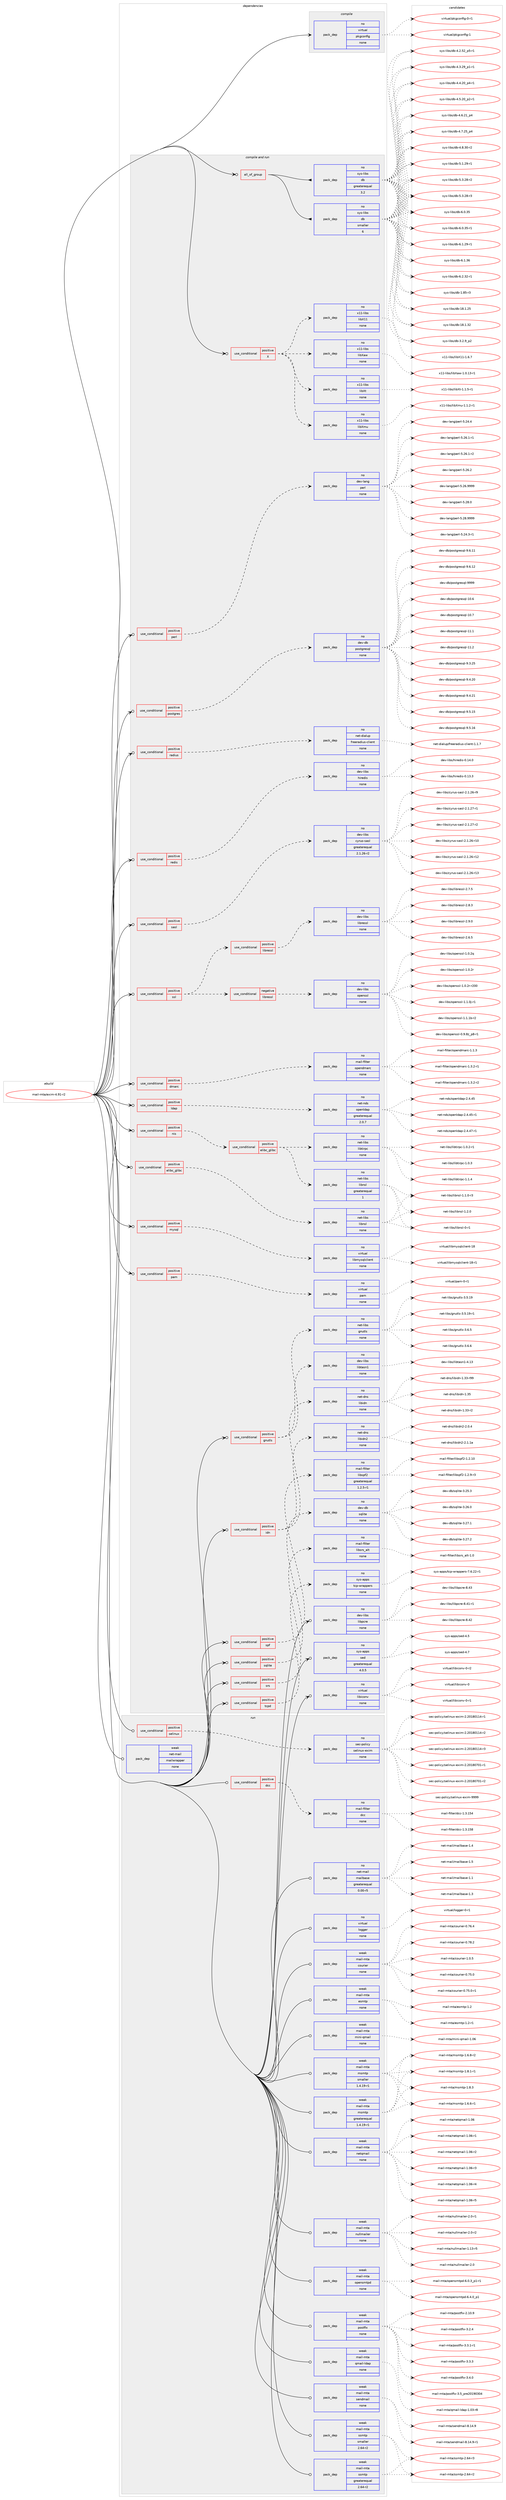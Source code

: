 digraph prolog {

# *************
# Graph options
# *************

newrank=true;
concentrate=true;
compound=true;
graph [rankdir=LR,fontname=Helvetica,fontsize=10,ranksep=1.5];#, ranksep=2.5, nodesep=0.2];
edge  [arrowhead=vee];
node  [fontname=Helvetica,fontsize=10];

# **********
# The ebuild
# **********

subgraph cluster_leftcol {
color=gray;
rank=same;
label=<<i>ebuild</i>>;
id [label="mail-mta/exim-4.91-r2", color=red, width=4, href="../mail-mta/exim-4.91-r2.svg"];
}

# ****************
# The dependencies
# ****************

subgraph cluster_midcol {
color=gray;
label=<<i>dependencies</i>>;
subgraph cluster_compile {
fillcolor="#eeeeee";
style=filled;
label=<<i>compile</i>>;
subgraph pack1140415 {
dependency1596747 [label=<<TABLE BORDER="0" CELLBORDER="1" CELLSPACING="0" CELLPADDING="4" WIDTH="220"><TR><TD ROWSPAN="6" CELLPADDING="30">pack_dep</TD></TR><TR><TD WIDTH="110">no</TD></TR><TR><TD>virtual</TD></TR><TR><TD>pkgconfig</TD></TR><TR><TD>none</TD></TR><TR><TD></TD></TR></TABLE>>, shape=none, color=blue];
}
id:e -> dependency1596747:w [weight=20,style="solid",arrowhead="vee"];
}
subgraph cluster_compileandrun {
fillcolor="#eeeeee";
style=filled;
label=<<i>compile and run</i>>;
subgraph all647 {
dependency1596748 [label=<<TABLE BORDER="0" CELLBORDER="1" CELLSPACING="0" CELLPADDING="4"><TR><TD CELLPADDING="10">all_of_group</TD></TR></TABLE>>, shape=none, color=red];subgraph pack1140416 {
dependency1596749 [label=<<TABLE BORDER="0" CELLBORDER="1" CELLSPACING="0" CELLPADDING="4" WIDTH="220"><TR><TD ROWSPAN="6" CELLPADDING="30">pack_dep</TD></TR><TR><TD WIDTH="110">no</TD></TR><TR><TD>sys-libs</TD></TR><TR><TD>db</TD></TR><TR><TD>greaterequal</TD></TR><TR><TD>3.2</TD></TR></TABLE>>, shape=none, color=blue];
}
dependency1596748:e -> dependency1596749:w [weight=20,style="solid",arrowhead="inv"];
subgraph pack1140417 {
dependency1596750 [label=<<TABLE BORDER="0" CELLBORDER="1" CELLSPACING="0" CELLPADDING="4" WIDTH="220"><TR><TD ROWSPAN="6" CELLPADDING="30">pack_dep</TD></TR><TR><TD WIDTH="110">no</TD></TR><TR><TD>sys-libs</TD></TR><TR><TD>db</TD></TR><TR><TD>smaller</TD></TR><TR><TD>6</TD></TR></TABLE>>, shape=none, color=blue];
}
dependency1596748:e -> dependency1596750:w [weight=20,style="solid",arrowhead="inv"];
}
id:e -> dependency1596748:w [weight=20,style="solid",arrowhead="odotvee"];
subgraph cond431204 {
dependency1596751 [label=<<TABLE BORDER="0" CELLBORDER="1" CELLSPACING="0" CELLPADDING="4"><TR><TD ROWSPAN="3" CELLPADDING="10">use_conditional</TD></TR><TR><TD>positive</TD></TR><TR><TD>X</TD></TR></TABLE>>, shape=none, color=red];
subgraph pack1140418 {
dependency1596752 [label=<<TABLE BORDER="0" CELLBORDER="1" CELLSPACING="0" CELLPADDING="4" WIDTH="220"><TR><TD ROWSPAN="6" CELLPADDING="30">pack_dep</TD></TR><TR><TD WIDTH="110">no</TD></TR><TR><TD>x11-libs</TD></TR><TR><TD>libX11</TD></TR><TR><TD>none</TD></TR><TR><TD></TD></TR></TABLE>>, shape=none, color=blue];
}
dependency1596751:e -> dependency1596752:w [weight=20,style="dashed",arrowhead="vee"];
subgraph pack1140419 {
dependency1596753 [label=<<TABLE BORDER="0" CELLBORDER="1" CELLSPACING="0" CELLPADDING="4" WIDTH="220"><TR><TD ROWSPAN="6" CELLPADDING="30">pack_dep</TD></TR><TR><TD WIDTH="110">no</TD></TR><TR><TD>x11-libs</TD></TR><TR><TD>libXmu</TD></TR><TR><TD>none</TD></TR><TR><TD></TD></TR></TABLE>>, shape=none, color=blue];
}
dependency1596751:e -> dependency1596753:w [weight=20,style="dashed",arrowhead="vee"];
subgraph pack1140420 {
dependency1596754 [label=<<TABLE BORDER="0" CELLBORDER="1" CELLSPACING="0" CELLPADDING="4" WIDTH="220"><TR><TD ROWSPAN="6" CELLPADDING="30">pack_dep</TD></TR><TR><TD WIDTH="110">no</TD></TR><TR><TD>x11-libs</TD></TR><TR><TD>libXt</TD></TR><TR><TD>none</TD></TR><TR><TD></TD></TR></TABLE>>, shape=none, color=blue];
}
dependency1596751:e -> dependency1596754:w [weight=20,style="dashed",arrowhead="vee"];
subgraph pack1140421 {
dependency1596755 [label=<<TABLE BORDER="0" CELLBORDER="1" CELLSPACING="0" CELLPADDING="4" WIDTH="220"><TR><TD ROWSPAN="6" CELLPADDING="30">pack_dep</TD></TR><TR><TD WIDTH="110">no</TD></TR><TR><TD>x11-libs</TD></TR><TR><TD>libXaw</TD></TR><TR><TD>none</TD></TR><TR><TD></TD></TR></TABLE>>, shape=none, color=blue];
}
dependency1596751:e -> dependency1596755:w [weight=20,style="dashed",arrowhead="vee"];
}
id:e -> dependency1596751:w [weight=20,style="solid",arrowhead="odotvee"];
subgraph cond431205 {
dependency1596756 [label=<<TABLE BORDER="0" CELLBORDER="1" CELLSPACING="0" CELLPADDING="4"><TR><TD ROWSPAN="3" CELLPADDING="10">use_conditional</TD></TR><TR><TD>positive</TD></TR><TR><TD>dmarc</TD></TR></TABLE>>, shape=none, color=red];
subgraph pack1140422 {
dependency1596757 [label=<<TABLE BORDER="0" CELLBORDER="1" CELLSPACING="0" CELLPADDING="4" WIDTH="220"><TR><TD ROWSPAN="6" CELLPADDING="30">pack_dep</TD></TR><TR><TD WIDTH="110">no</TD></TR><TR><TD>mail-filter</TD></TR><TR><TD>opendmarc</TD></TR><TR><TD>none</TD></TR><TR><TD></TD></TR></TABLE>>, shape=none, color=blue];
}
dependency1596756:e -> dependency1596757:w [weight=20,style="dashed",arrowhead="vee"];
}
id:e -> dependency1596756:w [weight=20,style="solid",arrowhead="odotvee"];
subgraph cond431206 {
dependency1596758 [label=<<TABLE BORDER="0" CELLBORDER="1" CELLSPACING="0" CELLPADDING="4"><TR><TD ROWSPAN="3" CELLPADDING="10">use_conditional</TD></TR><TR><TD>positive</TD></TR><TR><TD>elibc_glibc</TD></TR></TABLE>>, shape=none, color=red];
subgraph pack1140423 {
dependency1596759 [label=<<TABLE BORDER="0" CELLBORDER="1" CELLSPACING="0" CELLPADDING="4" WIDTH="220"><TR><TD ROWSPAN="6" CELLPADDING="30">pack_dep</TD></TR><TR><TD WIDTH="110">no</TD></TR><TR><TD>net-libs</TD></TR><TR><TD>libnsl</TD></TR><TR><TD>none</TD></TR><TR><TD></TD></TR></TABLE>>, shape=none, color=blue];
}
dependency1596758:e -> dependency1596759:w [weight=20,style="dashed",arrowhead="vee"];
}
id:e -> dependency1596758:w [weight=20,style="solid",arrowhead="odotvee"];
subgraph cond431207 {
dependency1596760 [label=<<TABLE BORDER="0" CELLBORDER="1" CELLSPACING="0" CELLPADDING="4"><TR><TD ROWSPAN="3" CELLPADDING="10">use_conditional</TD></TR><TR><TD>positive</TD></TR><TR><TD>gnutls</TD></TR></TABLE>>, shape=none, color=red];
subgraph pack1140424 {
dependency1596761 [label=<<TABLE BORDER="0" CELLBORDER="1" CELLSPACING="0" CELLPADDING="4" WIDTH="220"><TR><TD ROWSPAN="6" CELLPADDING="30">pack_dep</TD></TR><TR><TD WIDTH="110">no</TD></TR><TR><TD>net-libs</TD></TR><TR><TD>gnutls</TD></TR><TR><TD>none</TD></TR><TR><TD></TD></TR></TABLE>>, shape=none, color=blue];
}
dependency1596760:e -> dependency1596761:w [weight=20,style="dashed",arrowhead="vee"];
subgraph pack1140425 {
dependency1596762 [label=<<TABLE BORDER="0" CELLBORDER="1" CELLSPACING="0" CELLPADDING="4" WIDTH="220"><TR><TD ROWSPAN="6" CELLPADDING="30">pack_dep</TD></TR><TR><TD WIDTH="110">no</TD></TR><TR><TD>dev-libs</TD></TR><TR><TD>libtasn1</TD></TR><TR><TD>none</TD></TR><TR><TD></TD></TR></TABLE>>, shape=none, color=blue];
}
dependency1596760:e -> dependency1596762:w [weight=20,style="dashed",arrowhead="vee"];
}
id:e -> dependency1596760:w [weight=20,style="solid",arrowhead="odotvee"];
subgraph cond431208 {
dependency1596763 [label=<<TABLE BORDER="0" CELLBORDER="1" CELLSPACING="0" CELLPADDING="4"><TR><TD ROWSPAN="3" CELLPADDING="10">use_conditional</TD></TR><TR><TD>positive</TD></TR><TR><TD>idn</TD></TR></TABLE>>, shape=none, color=red];
subgraph pack1140426 {
dependency1596764 [label=<<TABLE BORDER="0" CELLBORDER="1" CELLSPACING="0" CELLPADDING="4" WIDTH="220"><TR><TD ROWSPAN="6" CELLPADDING="30">pack_dep</TD></TR><TR><TD WIDTH="110">no</TD></TR><TR><TD>net-dns</TD></TR><TR><TD>libidn</TD></TR><TR><TD>none</TD></TR><TR><TD></TD></TR></TABLE>>, shape=none, color=blue];
}
dependency1596763:e -> dependency1596764:w [weight=20,style="dashed",arrowhead="vee"];
subgraph pack1140427 {
dependency1596765 [label=<<TABLE BORDER="0" CELLBORDER="1" CELLSPACING="0" CELLPADDING="4" WIDTH="220"><TR><TD ROWSPAN="6" CELLPADDING="30">pack_dep</TD></TR><TR><TD WIDTH="110">no</TD></TR><TR><TD>net-dns</TD></TR><TR><TD>libidn2</TD></TR><TR><TD>none</TD></TR><TR><TD></TD></TR></TABLE>>, shape=none, color=blue];
}
dependency1596763:e -> dependency1596765:w [weight=20,style="dashed",arrowhead="vee"];
}
id:e -> dependency1596763:w [weight=20,style="solid",arrowhead="odotvee"];
subgraph cond431209 {
dependency1596766 [label=<<TABLE BORDER="0" CELLBORDER="1" CELLSPACING="0" CELLPADDING="4"><TR><TD ROWSPAN="3" CELLPADDING="10">use_conditional</TD></TR><TR><TD>positive</TD></TR><TR><TD>ldap</TD></TR></TABLE>>, shape=none, color=red];
subgraph pack1140428 {
dependency1596767 [label=<<TABLE BORDER="0" CELLBORDER="1" CELLSPACING="0" CELLPADDING="4" WIDTH="220"><TR><TD ROWSPAN="6" CELLPADDING="30">pack_dep</TD></TR><TR><TD WIDTH="110">no</TD></TR><TR><TD>net-nds</TD></TR><TR><TD>openldap</TD></TR><TR><TD>greaterequal</TD></TR><TR><TD>2.0.7</TD></TR></TABLE>>, shape=none, color=blue];
}
dependency1596766:e -> dependency1596767:w [weight=20,style="dashed",arrowhead="vee"];
}
id:e -> dependency1596766:w [weight=20,style="solid",arrowhead="odotvee"];
subgraph cond431210 {
dependency1596768 [label=<<TABLE BORDER="0" CELLBORDER="1" CELLSPACING="0" CELLPADDING="4"><TR><TD ROWSPAN="3" CELLPADDING="10">use_conditional</TD></TR><TR><TD>positive</TD></TR><TR><TD>mysql</TD></TR></TABLE>>, shape=none, color=red];
subgraph pack1140429 {
dependency1596769 [label=<<TABLE BORDER="0" CELLBORDER="1" CELLSPACING="0" CELLPADDING="4" WIDTH="220"><TR><TD ROWSPAN="6" CELLPADDING="30">pack_dep</TD></TR><TR><TD WIDTH="110">no</TD></TR><TR><TD>virtual</TD></TR><TR><TD>libmysqlclient</TD></TR><TR><TD>none</TD></TR><TR><TD></TD></TR></TABLE>>, shape=none, color=blue];
}
dependency1596768:e -> dependency1596769:w [weight=20,style="dashed",arrowhead="vee"];
}
id:e -> dependency1596768:w [weight=20,style="solid",arrowhead="odotvee"];
subgraph cond431211 {
dependency1596770 [label=<<TABLE BORDER="0" CELLBORDER="1" CELLSPACING="0" CELLPADDING="4"><TR><TD ROWSPAN="3" CELLPADDING="10">use_conditional</TD></TR><TR><TD>positive</TD></TR><TR><TD>nis</TD></TR></TABLE>>, shape=none, color=red];
subgraph cond431212 {
dependency1596771 [label=<<TABLE BORDER="0" CELLBORDER="1" CELLSPACING="0" CELLPADDING="4"><TR><TD ROWSPAN="3" CELLPADDING="10">use_conditional</TD></TR><TR><TD>positive</TD></TR><TR><TD>elibc_glibc</TD></TR></TABLE>>, shape=none, color=red];
subgraph pack1140430 {
dependency1596772 [label=<<TABLE BORDER="0" CELLBORDER="1" CELLSPACING="0" CELLPADDING="4" WIDTH="220"><TR><TD ROWSPAN="6" CELLPADDING="30">pack_dep</TD></TR><TR><TD WIDTH="110">no</TD></TR><TR><TD>net-libs</TD></TR><TR><TD>libtirpc</TD></TR><TR><TD>none</TD></TR><TR><TD></TD></TR></TABLE>>, shape=none, color=blue];
}
dependency1596771:e -> dependency1596772:w [weight=20,style="dashed",arrowhead="vee"];
subgraph pack1140431 {
dependency1596773 [label=<<TABLE BORDER="0" CELLBORDER="1" CELLSPACING="0" CELLPADDING="4" WIDTH="220"><TR><TD ROWSPAN="6" CELLPADDING="30">pack_dep</TD></TR><TR><TD WIDTH="110">no</TD></TR><TR><TD>net-libs</TD></TR><TR><TD>libnsl</TD></TR><TR><TD>greaterequal</TD></TR><TR><TD>1</TD></TR></TABLE>>, shape=none, color=blue];
}
dependency1596771:e -> dependency1596773:w [weight=20,style="dashed",arrowhead="vee"];
}
dependency1596770:e -> dependency1596771:w [weight=20,style="dashed",arrowhead="vee"];
}
id:e -> dependency1596770:w [weight=20,style="solid",arrowhead="odotvee"];
subgraph cond431213 {
dependency1596774 [label=<<TABLE BORDER="0" CELLBORDER="1" CELLSPACING="0" CELLPADDING="4"><TR><TD ROWSPAN="3" CELLPADDING="10">use_conditional</TD></TR><TR><TD>positive</TD></TR><TR><TD>pam</TD></TR></TABLE>>, shape=none, color=red];
subgraph pack1140432 {
dependency1596775 [label=<<TABLE BORDER="0" CELLBORDER="1" CELLSPACING="0" CELLPADDING="4" WIDTH="220"><TR><TD ROWSPAN="6" CELLPADDING="30">pack_dep</TD></TR><TR><TD WIDTH="110">no</TD></TR><TR><TD>virtual</TD></TR><TR><TD>pam</TD></TR><TR><TD>none</TD></TR><TR><TD></TD></TR></TABLE>>, shape=none, color=blue];
}
dependency1596774:e -> dependency1596775:w [weight=20,style="dashed",arrowhead="vee"];
}
id:e -> dependency1596774:w [weight=20,style="solid",arrowhead="odotvee"];
subgraph cond431214 {
dependency1596776 [label=<<TABLE BORDER="0" CELLBORDER="1" CELLSPACING="0" CELLPADDING="4"><TR><TD ROWSPAN="3" CELLPADDING="10">use_conditional</TD></TR><TR><TD>positive</TD></TR><TR><TD>perl</TD></TR></TABLE>>, shape=none, color=red];
subgraph pack1140433 {
dependency1596777 [label=<<TABLE BORDER="0" CELLBORDER="1" CELLSPACING="0" CELLPADDING="4" WIDTH="220"><TR><TD ROWSPAN="6" CELLPADDING="30">pack_dep</TD></TR><TR><TD WIDTH="110">no</TD></TR><TR><TD>dev-lang</TD></TR><TR><TD>perl</TD></TR><TR><TD>none</TD></TR><TR><TD></TD></TR></TABLE>>, shape=none, color=blue];
}
dependency1596776:e -> dependency1596777:w [weight=20,style="dashed",arrowhead="vee"];
}
id:e -> dependency1596776:w [weight=20,style="solid",arrowhead="odotvee"];
subgraph cond431215 {
dependency1596778 [label=<<TABLE BORDER="0" CELLBORDER="1" CELLSPACING="0" CELLPADDING="4"><TR><TD ROWSPAN="3" CELLPADDING="10">use_conditional</TD></TR><TR><TD>positive</TD></TR><TR><TD>postgres</TD></TR></TABLE>>, shape=none, color=red];
subgraph pack1140434 {
dependency1596779 [label=<<TABLE BORDER="0" CELLBORDER="1" CELLSPACING="0" CELLPADDING="4" WIDTH="220"><TR><TD ROWSPAN="6" CELLPADDING="30">pack_dep</TD></TR><TR><TD WIDTH="110">no</TD></TR><TR><TD>dev-db</TD></TR><TR><TD>postgresql</TD></TR><TR><TD>none</TD></TR><TR><TD></TD></TR></TABLE>>, shape=none, color=blue];
}
dependency1596778:e -> dependency1596779:w [weight=20,style="dashed",arrowhead="vee"];
}
id:e -> dependency1596778:w [weight=20,style="solid",arrowhead="odotvee"];
subgraph cond431216 {
dependency1596780 [label=<<TABLE BORDER="0" CELLBORDER="1" CELLSPACING="0" CELLPADDING="4"><TR><TD ROWSPAN="3" CELLPADDING="10">use_conditional</TD></TR><TR><TD>positive</TD></TR><TR><TD>radius</TD></TR></TABLE>>, shape=none, color=red];
subgraph pack1140435 {
dependency1596781 [label=<<TABLE BORDER="0" CELLBORDER="1" CELLSPACING="0" CELLPADDING="4" WIDTH="220"><TR><TD ROWSPAN="6" CELLPADDING="30">pack_dep</TD></TR><TR><TD WIDTH="110">no</TD></TR><TR><TD>net-dialup</TD></TR><TR><TD>freeradius-client</TD></TR><TR><TD>none</TD></TR><TR><TD></TD></TR></TABLE>>, shape=none, color=blue];
}
dependency1596780:e -> dependency1596781:w [weight=20,style="dashed",arrowhead="vee"];
}
id:e -> dependency1596780:w [weight=20,style="solid",arrowhead="odotvee"];
subgraph cond431217 {
dependency1596782 [label=<<TABLE BORDER="0" CELLBORDER="1" CELLSPACING="0" CELLPADDING="4"><TR><TD ROWSPAN="3" CELLPADDING="10">use_conditional</TD></TR><TR><TD>positive</TD></TR><TR><TD>redis</TD></TR></TABLE>>, shape=none, color=red];
subgraph pack1140436 {
dependency1596783 [label=<<TABLE BORDER="0" CELLBORDER="1" CELLSPACING="0" CELLPADDING="4" WIDTH="220"><TR><TD ROWSPAN="6" CELLPADDING="30">pack_dep</TD></TR><TR><TD WIDTH="110">no</TD></TR><TR><TD>dev-libs</TD></TR><TR><TD>hiredis</TD></TR><TR><TD>none</TD></TR><TR><TD></TD></TR></TABLE>>, shape=none, color=blue];
}
dependency1596782:e -> dependency1596783:w [weight=20,style="dashed",arrowhead="vee"];
}
id:e -> dependency1596782:w [weight=20,style="solid",arrowhead="odotvee"];
subgraph cond431218 {
dependency1596784 [label=<<TABLE BORDER="0" CELLBORDER="1" CELLSPACING="0" CELLPADDING="4"><TR><TD ROWSPAN="3" CELLPADDING="10">use_conditional</TD></TR><TR><TD>positive</TD></TR><TR><TD>sasl</TD></TR></TABLE>>, shape=none, color=red];
subgraph pack1140437 {
dependency1596785 [label=<<TABLE BORDER="0" CELLBORDER="1" CELLSPACING="0" CELLPADDING="4" WIDTH="220"><TR><TD ROWSPAN="6" CELLPADDING="30">pack_dep</TD></TR><TR><TD WIDTH="110">no</TD></TR><TR><TD>dev-libs</TD></TR><TR><TD>cyrus-sasl</TD></TR><TR><TD>greaterequal</TD></TR><TR><TD>2.1.26-r2</TD></TR></TABLE>>, shape=none, color=blue];
}
dependency1596784:e -> dependency1596785:w [weight=20,style="dashed",arrowhead="vee"];
}
id:e -> dependency1596784:w [weight=20,style="solid",arrowhead="odotvee"];
subgraph cond431219 {
dependency1596786 [label=<<TABLE BORDER="0" CELLBORDER="1" CELLSPACING="0" CELLPADDING="4"><TR><TD ROWSPAN="3" CELLPADDING="10">use_conditional</TD></TR><TR><TD>positive</TD></TR><TR><TD>spf</TD></TR></TABLE>>, shape=none, color=red];
subgraph pack1140438 {
dependency1596787 [label=<<TABLE BORDER="0" CELLBORDER="1" CELLSPACING="0" CELLPADDING="4" WIDTH="220"><TR><TD ROWSPAN="6" CELLPADDING="30">pack_dep</TD></TR><TR><TD WIDTH="110">no</TD></TR><TR><TD>mail-filter</TD></TR><TR><TD>libspf2</TD></TR><TR><TD>greaterequal</TD></TR><TR><TD>1.2.5-r1</TD></TR></TABLE>>, shape=none, color=blue];
}
dependency1596786:e -> dependency1596787:w [weight=20,style="dashed",arrowhead="vee"];
}
id:e -> dependency1596786:w [weight=20,style="solid",arrowhead="odotvee"];
subgraph cond431220 {
dependency1596788 [label=<<TABLE BORDER="0" CELLBORDER="1" CELLSPACING="0" CELLPADDING="4"><TR><TD ROWSPAN="3" CELLPADDING="10">use_conditional</TD></TR><TR><TD>positive</TD></TR><TR><TD>sqlite</TD></TR></TABLE>>, shape=none, color=red];
subgraph pack1140439 {
dependency1596789 [label=<<TABLE BORDER="0" CELLBORDER="1" CELLSPACING="0" CELLPADDING="4" WIDTH="220"><TR><TD ROWSPAN="6" CELLPADDING="30">pack_dep</TD></TR><TR><TD WIDTH="110">no</TD></TR><TR><TD>dev-db</TD></TR><TR><TD>sqlite</TD></TR><TR><TD>none</TD></TR><TR><TD></TD></TR></TABLE>>, shape=none, color=blue];
}
dependency1596788:e -> dependency1596789:w [weight=20,style="dashed",arrowhead="vee"];
}
id:e -> dependency1596788:w [weight=20,style="solid",arrowhead="odotvee"];
subgraph cond431221 {
dependency1596790 [label=<<TABLE BORDER="0" CELLBORDER="1" CELLSPACING="0" CELLPADDING="4"><TR><TD ROWSPAN="3" CELLPADDING="10">use_conditional</TD></TR><TR><TD>positive</TD></TR><TR><TD>srs</TD></TR></TABLE>>, shape=none, color=red];
subgraph pack1140440 {
dependency1596791 [label=<<TABLE BORDER="0" CELLBORDER="1" CELLSPACING="0" CELLPADDING="4" WIDTH="220"><TR><TD ROWSPAN="6" CELLPADDING="30">pack_dep</TD></TR><TR><TD WIDTH="110">no</TD></TR><TR><TD>mail-filter</TD></TR><TR><TD>libsrs_alt</TD></TR><TR><TD>none</TD></TR><TR><TD></TD></TR></TABLE>>, shape=none, color=blue];
}
dependency1596790:e -> dependency1596791:w [weight=20,style="dashed",arrowhead="vee"];
}
id:e -> dependency1596790:w [weight=20,style="solid",arrowhead="odotvee"];
subgraph cond431222 {
dependency1596792 [label=<<TABLE BORDER="0" CELLBORDER="1" CELLSPACING="0" CELLPADDING="4"><TR><TD ROWSPAN="3" CELLPADDING="10">use_conditional</TD></TR><TR><TD>positive</TD></TR><TR><TD>ssl</TD></TR></TABLE>>, shape=none, color=red];
subgraph cond431223 {
dependency1596793 [label=<<TABLE BORDER="0" CELLBORDER="1" CELLSPACING="0" CELLPADDING="4"><TR><TD ROWSPAN="3" CELLPADDING="10">use_conditional</TD></TR><TR><TD>negative</TD></TR><TR><TD>libressl</TD></TR></TABLE>>, shape=none, color=red];
subgraph pack1140441 {
dependency1596794 [label=<<TABLE BORDER="0" CELLBORDER="1" CELLSPACING="0" CELLPADDING="4" WIDTH="220"><TR><TD ROWSPAN="6" CELLPADDING="30">pack_dep</TD></TR><TR><TD WIDTH="110">no</TD></TR><TR><TD>dev-libs</TD></TR><TR><TD>openssl</TD></TR><TR><TD>none</TD></TR><TR><TD></TD></TR></TABLE>>, shape=none, color=blue];
}
dependency1596793:e -> dependency1596794:w [weight=20,style="dashed",arrowhead="vee"];
}
dependency1596792:e -> dependency1596793:w [weight=20,style="dashed",arrowhead="vee"];
subgraph cond431224 {
dependency1596795 [label=<<TABLE BORDER="0" CELLBORDER="1" CELLSPACING="0" CELLPADDING="4"><TR><TD ROWSPAN="3" CELLPADDING="10">use_conditional</TD></TR><TR><TD>positive</TD></TR><TR><TD>libressl</TD></TR></TABLE>>, shape=none, color=red];
subgraph pack1140442 {
dependency1596796 [label=<<TABLE BORDER="0" CELLBORDER="1" CELLSPACING="0" CELLPADDING="4" WIDTH="220"><TR><TD ROWSPAN="6" CELLPADDING="30">pack_dep</TD></TR><TR><TD WIDTH="110">no</TD></TR><TR><TD>dev-libs</TD></TR><TR><TD>libressl</TD></TR><TR><TD>none</TD></TR><TR><TD></TD></TR></TABLE>>, shape=none, color=blue];
}
dependency1596795:e -> dependency1596796:w [weight=20,style="dashed",arrowhead="vee"];
}
dependency1596792:e -> dependency1596795:w [weight=20,style="dashed",arrowhead="vee"];
}
id:e -> dependency1596792:w [weight=20,style="solid",arrowhead="odotvee"];
subgraph cond431225 {
dependency1596797 [label=<<TABLE BORDER="0" CELLBORDER="1" CELLSPACING="0" CELLPADDING="4"><TR><TD ROWSPAN="3" CELLPADDING="10">use_conditional</TD></TR><TR><TD>positive</TD></TR><TR><TD>tcpd</TD></TR></TABLE>>, shape=none, color=red];
subgraph pack1140443 {
dependency1596798 [label=<<TABLE BORDER="0" CELLBORDER="1" CELLSPACING="0" CELLPADDING="4" WIDTH="220"><TR><TD ROWSPAN="6" CELLPADDING="30">pack_dep</TD></TR><TR><TD WIDTH="110">no</TD></TR><TR><TD>sys-apps</TD></TR><TR><TD>tcp-wrappers</TD></TR><TR><TD>none</TD></TR><TR><TD></TD></TR></TABLE>>, shape=none, color=blue];
}
dependency1596797:e -> dependency1596798:w [weight=20,style="dashed",arrowhead="vee"];
}
id:e -> dependency1596797:w [weight=20,style="solid",arrowhead="odotvee"];
subgraph pack1140444 {
dependency1596799 [label=<<TABLE BORDER="0" CELLBORDER="1" CELLSPACING="0" CELLPADDING="4" WIDTH="220"><TR><TD ROWSPAN="6" CELLPADDING="30">pack_dep</TD></TR><TR><TD WIDTH="110">no</TD></TR><TR><TD>dev-libs</TD></TR><TR><TD>libpcre</TD></TR><TR><TD>none</TD></TR><TR><TD></TD></TR></TABLE>>, shape=none, color=blue];
}
id:e -> dependency1596799:w [weight=20,style="solid",arrowhead="odotvee"];
subgraph pack1140445 {
dependency1596800 [label=<<TABLE BORDER="0" CELLBORDER="1" CELLSPACING="0" CELLPADDING="4" WIDTH="220"><TR><TD ROWSPAN="6" CELLPADDING="30">pack_dep</TD></TR><TR><TD WIDTH="110">no</TD></TR><TR><TD>sys-apps</TD></TR><TR><TD>sed</TD></TR><TR><TD>greaterequal</TD></TR><TR><TD>4.0.5</TD></TR></TABLE>>, shape=none, color=blue];
}
id:e -> dependency1596800:w [weight=20,style="solid",arrowhead="odotvee"];
subgraph pack1140446 {
dependency1596801 [label=<<TABLE BORDER="0" CELLBORDER="1" CELLSPACING="0" CELLPADDING="4" WIDTH="220"><TR><TD ROWSPAN="6" CELLPADDING="30">pack_dep</TD></TR><TR><TD WIDTH="110">no</TD></TR><TR><TD>virtual</TD></TR><TR><TD>libiconv</TD></TR><TR><TD>none</TD></TR><TR><TD></TD></TR></TABLE>>, shape=none, color=blue];
}
id:e -> dependency1596801:w [weight=20,style="solid",arrowhead="odotvee"];
}
subgraph cluster_run {
fillcolor="#eeeeee";
style=filled;
label=<<i>run</i>>;
subgraph cond431226 {
dependency1596802 [label=<<TABLE BORDER="0" CELLBORDER="1" CELLSPACING="0" CELLPADDING="4"><TR><TD ROWSPAN="3" CELLPADDING="10">use_conditional</TD></TR><TR><TD>positive</TD></TR><TR><TD>dcc</TD></TR></TABLE>>, shape=none, color=red];
subgraph pack1140447 {
dependency1596803 [label=<<TABLE BORDER="0" CELLBORDER="1" CELLSPACING="0" CELLPADDING="4" WIDTH="220"><TR><TD ROWSPAN="6" CELLPADDING="30">pack_dep</TD></TR><TR><TD WIDTH="110">no</TD></TR><TR><TD>mail-filter</TD></TR><TR><TD>dcc</TD></TR><TR><TD>none</TD></TR><TR><TD></TD></TR></TABLE>>, shape=none, color=blue];
}
dependency1596802:e -> dependency1596803:w [weight=20,style="dashed",arrowhead="vee"];
}
id:e -> dependency1596802:w [weight=20,style="solid",arrowhead="odot"];
subgraph cond431227 {
dependency1596804 [label=<<TABLE BORDER="0" CELLBORDER="1" CELLSPACING="0" CELLPADDING="4"><TR><TD ROWSPAN="3" CELLPADDING="10">use_conditional</TD></TR><TR><TD>positive</TD></TR><TR><TD>selinux</TD></TR></TABLE>>, shape=none, color=red];
subgraph pack1140448 {
dependency1596805 [label=<<TABLE BORDER="0" CELLBORDER="1" CELLSPACING="0" CELLPADDING="4" WIDTH="220"><TR><TD ROWSPAN="6" CELLPADDING="30">pack_dep</TD></TR><TR><TD WIDTH="110">no</TD></TR><TR><TD>sec-policy</TD></TR><TR><TD>selinux-exim</TD></TR><TR><TD>none</TD></TR><TR><TD></TD></TR></TABLE>>, shape=none, color=blue];
}
dependency1596804:e -> dependency1596805:w [weight=20,style="dashed",arrowhead="vee"];
}
id:e -> dependency1596804:w [weight=20,style="solid",arrowhead="odot"];
subgraph pack1140449 {
dependency1596806 [label=<<TABLE BORDER="0" CELLBORDER="1" CELLSPACING="0" CELLPADDING="4" WIDTH="220"><TR><TD ROWSPAN="6" CELLPADDING="30">pack_dep</TD></TR><TR><TD WIDTH="110">no</TD></TR><TR><TD>net-mail</TD></TR><TR><TD>mailbase</TD></TR><TR><TD>greaterequal</TD></TR><TR><TD>0.00-r5</TD></TR></TABLE>>, shape=none, color=blue];
}
id:e -> dependency1596806:w [weight=20,style="solid",arrowhead="odot"];
subgraph pack1140450 {
dependency1596807 [label=<<TABLE BORDER="0" CELLBORDER="1" CELLSPACING="0" CELLPADDING="4" WIDTH="220"><TR><TD ROWSPAN="6" CELLPADDING="30">pack_dep</TD></TR><TR><TD WIDTH="110">no</TD></TR><TR><TD>virtual</TD></TR><TR><TD>logger</TD></TR><TR><TD>none</TD></TR><TR><TD></TD></TR></TABLE>>, shape=none, color=blue];
}
id:e -> dependency1596807:w [weight=20,style="solid",arrowhead="odot"];
subgraph pack1140451 {
dependency1596808 [label=<<TABLE BORDER="0" CELLBORDER="1" CELLSPACING="0" CELLPADDING="4" WIDTH="220"><TR><TD ROWSPAN="6" CELLPADDING="30">pack_dep</TD></TR><TR><TD WIDTH="110">weak</TD></TR><TR><TD>mail-mta</TD></TR><TR><TD>courier</TD></TR><TR><TD>none</TD></TR><TR><TD></TD></TR></TABLE>>, shape=none, color=blue];
}
id:e -> dependency1596808:w [weight=20,style="solid",arrowhead="odot"];
subgraph pack1140452 {
dependency1596809 [label=<<TABLE BORDER="0" CELLBORDER="1" CELLSPACING="0" CELLPADDING="4" WIDTH="220"><TR><TD ROWSPAN="6" CELLPADDING="30">pack_dep</TD></TR><TR><TD WIDTH="110">weak</TD></TR><TR><TD>mail-mta</TD></TR><TR><TD>esmtp</TD></TR><TR><TD>none</TD></TR><TR><TD></TD></TR></TABLE>>, shape=none, color=blue];
}
id:e -> dependency1596809:w [weight=20,style="solid",arrowhead="odot"];
subgraph pack1140453 {
dependency1596810 [label=<<TABLE BORDER="0" CELLBORDER="1" CELLSPACING="0" CELLPADDING="4" WIDTH="220"><TR><TD ROWSPAN="6" CELLPADDING="30">pack_dep</TD></TR><TR><TD WIDTH="110">weak</TD></TR><TR><TD>mail-mta</TD></TR><TR><TD>mini-qmail</TD></TR><TR><TD>none</TD></TR><TR><TD></TD></TR></TABLE>>, shape=none, color=blue];
}
id:e -> dependency1596810:w [weight=20,style="solid",arrowhead="odot"];
subgraph pack1140454 {
dependency1596811 [label=<<TABLE BORDER="0" CELLBORDER="1" CELLSPACING="0" CELLPADDING="4" WIDTH="220"><TR><TD ROWSPAN="6" CELLPADDING="30">pack_dep</TD></TR><TR><TD WIDTH="110">weak</TD></TR><TR><TD>mail-mta</TD></TR><TR><TD>msmtp</TD></TR><TR><TD>greaterequal</TD></TR><TR><TD>1.4.19-r1</TD></TR></TABLE>>, shape=none, color=blue];
}
id:e -> dependency1596811:w [weight=20,style="solid",arrowhead="odot"];
subgraph pack1140455 {
dependency1596812 [label=<<TABLE BORDER="0" CELLBORDER="1" CELLSPACING="0" CELLPADDING="4" WIDTH="220"><TR><TD ROWSPAN="6" CELLPADDING="30">pack_dep</TD></TR><TR><TD WIDTH="110">weak</TD></TR><TR><TD>mail-mta</TD></TR><TR><TD>msmtp</TD></TR><TR><TD>smaller</TD></TR><TR><TD>1.4.19-r1</TD></TR></TABLE>>, shape=none, color=blue];
}
id:e -> dependency1596812:w [weight=20,style="solid",arrowhead="odot"];
subgraph pack1140456 {
dependency1596813 [label=<<TABLE BORDER="0" CELLBORDER="1" CELLSPACING="0" CELLPADDING="4" WIDTH="220"><TR><TD ROWSPAN="6" CELLPADDING="30">pack_dep</TD></TR><TR><TD WIDTH="110">weak</TD></TR><TR><TD>mail-mta</TD></TR><TR><TD>netqmail</TD></TR><TR><TD>none</TD></TR><TR><TD></TD></TR></TABLE>>, shape=none, color=blue];
}
id:e -> dependency1596813:w [weight=20,style="solid",arrowhead="odot"];
subgraph pack1140457 {
dependency1596814 [label=<<TABLE BORDER="0" CELLBORDER="1" CELLSPACING="0" CELLPADDING="4" WIDTH="220"><TR><TD ROWSPAN="6" CELLPADDING="30">pack_dep</TD></TR><TR><TD WIDTH="110">weak</TD></TR><TR><TD>mail-mta</TD></TR><TR><TD>nullmailer</TD></TR><TR><TD>none</TD></TR><TR><TD></TD></TR></TABLE>>, shape=none, color=blue];
}
id:e -> dependency1596814:w [weight=20,style="solid",arrowhead="odot"];
subgraph pack1140458 {
dependency1596815 [label=<<TABLE BORDER="0" CELLBORDER="1" CELLSPACING="0" CELLPADDING="4" WIDTH="220"><TR><TD ROWSPAN="6" CELLPADDING="30">pack_dep</TD></TR><TR><TD WIDTH="110">weak</TD></TR><TR><TD>mail-mta</TD></TR><TR><TD>opensmtpd</TD></TR><TR><TD>none</TD></TR><TR><TD></TD></TR></TABLE>>, shape=none, color=blue];
}
id:e -> dependency1596815:w [weight=20,style="solid",arrowhead="odot"];
subgraph pack1140459 {
dependency1596816 [label=<<TABLE BORDER="0" CELLBORDER="1" CELLSPACING="0" CELLPADDING="4" WIDTH="220"><TR><TD ROWSPAN="6" CELLPADDING="30">pack_dep</TD></TR><TR><TD WIDTH="110">weak</TD></TR><TR><TD>mail-mta</TD></TR><TR><TD>postfix</TD></TR><TR><TD>none</TD></TR><TR><TD></TD></TR></TABLE>>, shape=none, color=blue];
}
id:e -> dependency1596816:w [weight=20,style="solid",arrowhead="odot"];
subgraph pack1140460 {
dependency1596817 [label=<<TABLE BORDER="0" CELLBORDER="1" CELLSPACING="0" CELLPADDING="4" WIDTH="220"><TR><TD ROWSPAN="6" CELLPADDING="30">pack_dep</TD></TR><TR><TD WIDTH="110">weak</TD></TR><TR><TD>mail-mta</TD></TR><TR><TD>qmail-ldap</TD></TR><TR><TD>none</TD></TR><TR><TD></TD></TR></TABLE>>, shape=none, color=blue];
}
id:e -> dependency1596817:w [weight=20,style="solid",arrowhead="odot"];
subgraph pack1140461 {
dependency1596818 [label=<<TABLE BORDER="0" CELLBORDER="1" CELLSPACING="0" CELLPADDING="4" WIDTH="220"><TR><TD ROWSPAN="6" CELLPADDING="30">pack_dep</TD></TR><TR><TD WIDTH="110">weak</TD></TR><TR><TD>mail-mta</TD></TR><TR><TD>sendmail</TD></TR><TR><TD>none</TD></TR><TR><TD></TD></TR></TABLE>>, shape=none, color=blue];
}
id:e -> dependency1596818:w [weight=20,style="solid",arrowhead="odot"];
subgraph pack1140462 {
dependency1596819 [label=<<TABLE BORDER="0" CELLBORDER="1" CELLSPACING="0" CELLPADDING="4" WIDTH="220"><TR><TD ROWSPAN="6" CELLPADDING="30">pack_dep</TD></TR><TR><TD WIDTH="110">weak</TD></TR><TR><TD>mail-mta</TD></TR><TR><TD>ssmtp</TD></TR><TR><TD>greaterequal</TD></TR><TR><TD>2.64-r2</TD></TR></TABLE>>, shape=none, color=blue];
}
id:e -> dependency1596819:w [weight=20,style="solid",arrowhead="odot"];
subgraph pack1140463 {
dependency1596820 [label=<<TABLE BORDER="0" CELLBORDER="1" CELLSPACING="0" CELLPADDING="4" WIDTH="220"><TR><TD ROWSPAN="6" CELLPADDING="30">pack_dep</TD></TR><TR><TD WIDTH="110">weak</TD></TR><TR><TD>mail-mta</TD></TR><TR><TD>ssmtp</TD></TR><TR><TD>smaller</TD></TR><TR><TD>2.64-r2</TD></TR></TABLE>>, shape=none, color=blue];
}
id:e -> dependency1596820:w [weight=20,style="solid",arrowhead="odot"];
subgraph pack1140464 {
dependency1596821 [label=<<TABLE BORDER="0" CELLBORDER="1" CELLSPACING="0" CELLPADDING="4" WIDTH="220"><TR><TD ROWSPAN="6" CELLPADDING="30">pack_dep</TD></TR><TR><TD WIDTH="110">weak</TD></TR><TR><TD>net-mail</TD></TR><TR><TD>mailwrapper</TD></TR><TR><TD>none</TD></TR><TR><TD></TD></TR></TABLE>>, shape=none, color=blue];
}
id:e -> dependency1596821:w [weight=20,style="solid",arrowhead="odot"];
}
}

# **************
# The candidates
# **************

subgraph cluster_choices {
rank=same;
color=gray;
label=<<i>candidates</i>>;

subgraph choice1140415 {
color=black;
nodesep=1;
choice11810511411611797108471121071039911111010210510345484511449 [label="virtual/pkgconfig-0-r1", color=red, width=4,href="../virtual/pkgconfig-0-r1.svg"];
choice1181051141161179710847112107103991111101021051034549 [label="virtual/pkgconfig-1", color=red, width=4,href="../virtual/pkgconfig-1.svg"];
dependency1596747:e -> choice11810511411611797108471121071039911111010210510345484511449:w [style=dotted,weight="100"];
dependency1596747:e -> choice1181051141161179710847112107103991111101021051034549:w [style=dotted,weight="100"];
}
subgraph choice1140416 {
color=black;
nodesep=1;
choice1151211154510810598115471009845494656534511451 [label="sys-libs/db-1.85-r3", color=red, width=4,href="../sys-libs/db-1.85-r3.svg"];
choice115121115451081059811547100984549564649465053 [label="sys-libs/db-18.1.25", color=red, width=4,href="../sys-libs/db-18.1.25.svg"];
choice115121115451081059811547100984549564649465150 [label="sys-libs/db-18.1.32", color=red, width=4,href="../sys-libs/db-18.1.32.svg"];
choice115121115451081059811547100984551465046579511250 [label="sys-libs/db-3.2.9_p2", color=red, width=4,href="../sys-libs/db-3.2.9_p2.svg"];
choice115121115451081059811547100984552465046535095112534511449 [label="sys-libs/db-4.2.52_p5-r1", color=red, width=4,href="../sys-libs/db-4.2.52_p5-r1.svg"];
choice115121115451081059811547100984552465146505795112494511449 [label="sys-libs/db-4.3.29_p1-r1", color=red, width=4,href="../sys-libs/db-4.3.29_p1-r1.svg"];
choice115121115451081059811547100984552465246504895112524511449 [label="sys-libs/db-4.4.20_p4-r1", color=red, width=4,href="../sys-libs/db-4.4.20_p4-r1.svg"];
choice115121115451081059811547100984552465346504895112504511449 [label="sys-libs/db-4.5.20_p2-r1", color=red, width=4,href="../sys-libs/db-4.5.20_p2-r1.svg"];
choice11512111545108105981154710098455246544650499511252 [label="sys-libs/db-4.6.21_p4", color=red, width=4,href="../sys-libs/db-4.6.21_p4.svg"];
choice11512111545108105981154710098455246554650539511252 [label="sys-libs/db-4.7.25_p4", color=red, width=4,href="../sys-libs/db-4.7.25_p4.svg"];
choice11512111545108105981154710098455246564651484511450 [label="sys-libs/db-4.8.30-r2", color=red, width=4,href="../sys-libs/db-4.8.30-r2.svg"];
choice11512111545108105981154710098455346494650574511449 [label="sys-libs/db-5.1.29-r1", color=red, width=4,href="../sys-libs/db-5.1.29-r1.svg"];
choice11512111545108105981154710098455346514650564511450 [label="sys-libs/db-5.3.28-r2", color=red, width=4,href="../sys-libs/db-5.3.28-r2.svg"];
choice11512111545108105981154710098455346514650564511451 [label="sys-libs/db-5.3.28-r3", color=red, width=4,href="../sys-libs/db-5.3.28-r3.svg"];
choice1151211154510810598115471009845544648465153 [label="sys-libs/db-6.0.35", color=red, width=4,href="../sys-libs/db-6.0.35.svg"];
choice11512111545108105981154710098455446484651534511449 [label="sys-libs/db-6.0.35-r1", color=red, width=4,href="../sys-libs/db-6.0.35-r1.svg"];
choice11512111545108105981154710098455446494650574511449 [label="sys-libs/db-6.1.29-r1", color=red, width=4,href="../sys-libs/db-6.1.29-r1.svg"];
choice1151211154510810598115471009845544649465154 [label="sys-libs/db-6.1.36", color=red, width=4,href="../sys-libs/db-6.1.36.svg"];
choice11512111545108105981154710098455446504651504511449 [label="sys-libs/db-6.2.32-r1", color=red, width=4,href="../sys-libs/db-6.2.32-r1.svg"];
dependency1596749:e -> choice1151211154510810598115471009845494656534511451:w [style=dotted,weight="100"];
dependency1596749:e -> choice115121115451081059811547100984549564649465053:w [style=dotted,weight="100"];
dependency1596749:e -> choice115121115451081059811547100984549564649465150:w [style=dotted,weight="100"];
dependency1596749:e -> choice115121115451081059811547100984551465046579511250:w [style=dotted,weight="100"];
dependency1596749:e -> choice115121115451081059811547100984552465046535095112534511449:w [style=dotted,weight="100"];
dependency1596749:e -> choice115121115451081059811547100984552465146505795112494511449:w [style=dotted,weight="100"];
dependency1596749:e -> choice115121115451081059811547100984552465246504895112524511449:w [style=dotted,weight="100"];
dependency1596749:e -> choice115121115451081059811547100984552465346504895112504511449:w [style=dotted,weight="100"];
dependency1596749:e -> choice11512111545108105981154710098455246544650499511252:w [style=dotted,weight="100"];
dependency1596749:e -> choice11512111545108105981154710098455246554650539511252:w [style=dotted,weight="100"];
dependency1596749:e -> choice11512111545108105981154710098455246564651484511450:w [style=dotted,weight="100"];
dependency1596749:e -> choice11512111545108105981154710098455346494650574511449:w [style=dotted,weight="100"];
dependency1596749:e -> choice11512111545108105981154710098455346514650564511450:w [style=dotted,weight="100"];
dependency1596749:e -> choice11512111545108105981154710098455346514650564511451:w [style=dotted,weight="100"];
dependency1596749:e -> choice1151211154510810598115471009845544648465153:w [style=dotted,weight="100"];
dependency1596749:e -> choice11512111545108105981154710098455446484651534511449:w [style=dotted,weight="100"];
dependency1596749:e -> choice11512111545108105981154710098455446494650574511449:w [style=dotted,weight="100"];
dependency1596749:e -> choice1151211154510810598115471009845544649465154:w [style=dotted,weight="100"];
dependency1596749:e -> choice11512111545108105981154710098455446504651504511449:w [style=dotted,weight="100"];
}
subgraph choice1140417 {
color=black;
nodesep=1;
choice1151211154510810598115471009845494656534511451 [label="sys-libs/db-1.85-r3", color=red, width=4,href="../sys-libs/db-1.85-r3.svg"];
choice115121115451081059811547100984549564649465053 [label="sys-libs/db-18.1.25", color=red, width=4,href="../sys-libs/db-18.1.25.svg"];
choice115121115451081059811547100984549564649465150 [label="sys-libs/db-18.1.32", color=red, width=4,href="../sys-libs/db-18.1.32.svg"];
choice115121115451081059811547100984551465046579511250 [label="sys-libs/db-3.2.9_p2", color=red, width=4,href="../sys-libs/db-3.2.9_p2.svg"];
choice115121115451081059811547100984552465046535095112534511449 [label="sys-libs/db-4.2.52_p5-r1", color=red, width=4,href="../sys-libs/db-4.2.52_p5-r1.svg"];
choice115121115451081059811547100984552465146505795112494511449 [label="sys-libs/db-4.3.29_p1-r1", color=red, width=4,href="../sys-libs/db-4.3.29_p1-r1.svg"];
choice115121115451081059811547100984552465246504895112524511449 [label="sys-libs/db-4.4.20_p4-r1", color=red, width=4,href="../sys-libs/db-4.4.20_p4-r1.svg"];
choice115121115451081059811547100984552465346504895112504511449 [label="sys-libs/db-4.5.20_p2-r1", color=red, width=4,href="../sys-libs/db-4.5.20_p2-r1.svg"];
choice11512111545108105981154710098455246544650499511252 [label="sys-libs/db-4.6.21_p4", color=red, width=4,href="../sys-libs/db-4.6.21_p4.svg"];
choice11512111545108105981154710098455246554650539511252 [label="sys-libs/db-4.7.25_p4", color=red, width=4,href="../sys-libs/db-4.7.25_p4.svg"];
choice11512111545108105981154710098455246564651484511450 [label="sys-libs/db-4.8.30-r2", color=red, width=4,href="../sys-libs/db-4.8.30-r2.svg"];
choice11512111545108105981154710098455346494650574511449 [label="sys-libs/db-5.1.29-r1", color=red, width=4,href="../sys-libs/db-5.1.29-r1.svg"];
choice11512111545108105981154710098455346514650564511450 [label="sys-libs/db-5.3.28-r2", color=red, width=4,href="../sys-libs/db-5.3.28-r2.svg"];
choice11512111545108105981154710098455346514650564511451 [label="sys-libs/db-5.3.28-r3", color=red, width=4,href="../sys-libs/db-5.3.28-r3.svg"];
choice1151211154510810598115471009845544648465153 [label="sys-libs/db-6.0.35", color=red, width=4,href="../sys-libs/db-6.0.35.svg"];
choice11512111545108105981154710098455446484651534511449 [label="sys-libs/db-6.0.35-r1", color=red, width=4,href="../sys-libs/db-6.0.35-r1.svg"];
choice11512111545108105981154710098455446494650574511449 [label="sys-libs/db-6.1.29-r1", color=red, width=4,href="../sys-libs/db-6.1.29-r1.svg"];
choice1151211154510810598115471009845544649465154 [label="sys-libs/db-6.1.36", color=red, width=4,href="../sys-libs/db-6.1.36.svg"];
choice11512111545108105981154710098455446504651504511449 [label="sys-libs/db-6.2.32-r1", color=red, width=4,href="../sys-libs/db-6.2.32-r1.svg"];
dependency1596750:e -> choice1151211154510810598115471009845494656534511451:w [style=dotted,weight="100"];
dependency1596750:e -> choice115121115451081059811547100984549564649465053:w [style=dotted,weight="100"];
dependency1596750:e -> choice115121115451081059811547100984549564649465150:w [style=dotted,weight="100"];
dependency1596750:e -> choice115121115451081059811547100984551465046579511250:w [style=dotted,weight="100"];
dependency1596750:e -> choice115121115451081059811547100984552465046535095112534511449:w [style=dotted,weight="100"];
dependency1596750:e -> choice115121115451081059811547100984552465146505795112494511449:w [style=dotted,weight="100"];
dependency1596750:e -> choice115121115451081059811547100984552465246504895112524511449:w [style=dotted,weight="100"];
dependency1596750:e -> choice115121115451081059811547100984552465346504895112504511449:w [style=dotted,weight="100"];
dependency1596750:e -> choice11512111545108105981154710098455246544650499511252:w [style=dotted,weight="100"];
dependency1596750:e -> choice11512111545108105981154710098455246554650539511252:w [style=dotted,weight="100"];
dependency1596750:e -> choice11512111545108105981154710098455246564651484511450:w [style=dotted,weight="100"];
dependency1596750:e -> choice11512111545108105981154710098455346494650574511449:w [style=dotted,weight="100"];
dependency1596750:e -> choice11512111545108105981154710098455346514650564511450:w [style=dotted,weight="100"];
dependency1596750:e -> choice11512111545108105981154710098455346514650564511451:w [style=dotted,weight="100"];
dependency1596750:e -> choice1151211154510810598115471009845544648465153:w [style=dotted,weight="100"];
dependency1596750:e -> choice11512111545108105981154710098455446484651534511449:w [style=dotted,weight="100"];
dependency1596750:e -> choice11512111545108105981154710098455446494650574511449:w [style=dotted,weight="100"];
dependency1596750:e -> choice1151211154510810598115471009845544649465154:w [style=dotted,weight="100"];
dependency1596750:e -> choice11512111545108105981154710098455446504651504511449:w [style=dotted,weight="100"];
}
subgraph choice1140418 {
color=black;
nodesep=1;
choice120494945108105981154710810598884949454946544655 [label="x11-libs/libX11-1.6.7", color=red, width=4,href="../x11-libs/libX11-1.6.7.svg"];
dependency1596752:e -> choice120494945108105981154710810598884949454946544655:w [style=dotted,weight="100"];
}
subgraph choice1140419 {
color=black;
nodesep=1;
choice120494945108105981154710810598881091174549464946504511449 [label="x11-libs/libXmu-1.1.2-r1", color=red, width=4,href="../x11-libs/libXmu-1.1.2-r1.svg"];
dependency1596753:e -> choice120494945108105981154710810598881091174549464946504511449:w [style=dotted,weight="100"];
}
subgraph choice1140420 {
color=black;
nodesep=1;
choice120494945108105981154710810598881164549464946534511449 [label="x11-libs/libXt-1.1.5-r1", color=red, width=4,href="../x11-libs/libXt-1.1.5-r1.svg"];
dependency1596754:e -> choice120494945108105981154710810598881164549464946534511449:w [style=dotted,weight="100"];
}
subgraph choice1140421 {
color=black;
nodesep=1;
choice1204949451081059811547108105988897119454946484649514511449 [label="x11-libs/libXaw-1.0.13-r1", color=red, width=4,href="../x11-libs/libXaw-1.0.13-r1.svg"];
dependency1596755:e -> choice1204949451081059811547108105988897119454946484649514511449:w [style=dotted,weight="100"];
}
subgraph choice1140422 {
color=black;
nodesep=1;
choice1099710510845102105108116101114471111121011101001099711499454946494651 [label="mail-filter/opendmarc-1.1.3", color=red, width=4,href="../mail-filter/opendmarc-1.1.3.svg"];
choice10997105108451021051081161011144711111210111010010997114994549465146504511449 [label="mail-filter/opendmarc-1.3.2-r1", color=red, width=4,href="../mail-filter/opendmarc-1.3.2-r1.svg"];
choice10997105108451021051081161011144711111210111010010997114994549465146504511450 [label="mail-filter/opendmarc-1.3.2-r2", color=red, width=4,href="../mail-filter/opendmarc-1.3.2-r2.svg"];
dependency1596757:e -> choice1099710510845102105108116101114471111121011101001099711499454946494651:w [style=dotted,weight="100"];
dependency1596757:e -> choice10997105108451021051081161011144711111210111010010997114994549465146504511449:w [style=dotted,weight="100"];
dependency1596757:e -> choice10997105108451021051081161011144711111210111010010997114994549465146504511450:w [style=dotted,weight="100"];
}
subgraph choice1140423 {
color=black;
nodesep=1;
choice1101011164510810598115471081059811011510845484511449 [label="net-libs/libnsl-0-r1", color=red, width=4,href="../net-libs/libnsl-0-r1.svg"];
choice110101116451081059811547108105981101151084549464946484511451 [label="net-libs/libnsl-1.1.0-r3", color=red, width=4,href="../net-libs/libnsl-1.1.0-r3.svg"];
choice11010111645108105981154710810598110115108454946504648 [label="net-libs/libnsl-1.2.0", color=red, width=4,href="../net-libs/libnsl-1.2.0.svg"];
dependency1596759:e -> choice1101011164510810598115471081059811011510845484511449:w [style=dotted,weight="100"];
dependency1596759:e -> choice110101116451081059811547108105981101151084549464946484511451:w [style=dotted,weight="100"];
dependency1596759:e -> choice11010111645108105981154710810598110115108454946504648:w [style=dotted,weight="100"];
}
subgraph choice1140424 {
color=black;
nodesep=1;
choice11010111645108105981154710311011711610811545514653464957 [label="net-libs/gnutls-3.5.19", color=red, width=4,href="../net-libs/gnutls-3.5.19.svg"];
choice110101116451081059811547103110117116108115455146534649574511449 [label="net-libs/gnutls-3.5.19-r1", color=red, width=4,href="../net-libs/gnutls-3.5.19-r1.svg"];
choice110101116451081059811547103110117116108115455146544653 [label="net-libs/gnutls-3.6.5", color=red, width=4,href="../net-libs/gnutls-3.6.5.svg"];
choice110101116451081059811547103110117116108115455146544654 [label="net-libs/gnutls-3.6.6", color=red, width=4,href="../net-libs/gnutls-3.6.6.svg"];
dependency1596761:e -> choice11010111645108105981154710311011711610811545514653464957:w [style=dotted,weight="100"];
dependency1596761:e -> choice110101116451081059811547103110117116108115455146534649574511449:w [style=dotted,weight="100"];
dependency1596761:e -> choice110101116451081059811547103110117116108115455146544653:w [style=dotted,weight="100"];
dependency1596761:e -> choice110101116451081059811547103110117116108115455146544654:w [style=dotted,weight="100"];
}
subgraph choice1140425 {
color=black;
nodesep=1;
choice1001011184510810598115471081059811697115110494552464951 [label="dev-libs/libtasn1-4.13", color=red, width=4,href="../dev-libs/libtasn1-4.13.svg"];
dependency1596762:e -> choice1001011184510810598115471081059811697115110494552464951:w [style=dotted,weight="100"];
}
subgraph choice1140426 {
color=black;
nodesep=1;
choice11010111645100110115471081059810510011045494651514511450 [label="net-dns/libidn-1.33-r2", color=red, width=4,href="../net-dns/libidn-1.33-r2.svg"];
choice1101011164510011011547108105981051001104549465151451145757 [label="net-dns/libidn-1.33-r99", color=red, width=4,href="../net-dns/libidn-1.33-r99.svg"];
choice1101011164510011011547108105981051001104549465153 [label="net-dns/libidn-1.35", color=red, width=4,href="../net-dns/libidn-1.35.svg"];
dependency1596764:e -> choice11010111645100110115471081059810510011045494651514511450:w [style=dotted,weight="100"];
dependency1596764:e -> choice1101011164510011011547108105981051001104549465151451145757:w [style=dotted,weight="100"];
dependency1596764:e -> choice1101011164510011011547108105981051001104549465153:w [style=dotted,weight="100"];
}
subgraph choice1140427 {
color=black;
nodesep=1;
choice11010111645100110115471081059810510011050455046484652 [label="net-dns/libidn2-2.0.4", color=red, width=4,href="../net-dns/libidn2-2.0.4.svg"];
choice1101011164510011011547108105981051001105045504649464997 [label="net-dns/libidn2-2.1.1a", color=red, width=4,href="../net-dns/libidn2-2.1.1a.svg"];
dependency1596765:e -> choice11010111645100110115471081059810510011050455046484652:w [style=dotted,weight="100"];
dependency1596765:e -> choice1101011164510011011547108105981051001105045504649464997:w [style=dotted,weight="100"];
}
subgraph choice1140428 {
color=black;
nodesep=1;
choice11010111645110100115471111121011101081009711245504652465253 [label="net-nds/openldap-2.4.45", color=red, width=4,href="../net-nds/openldap-2.4.45.svg"];
choice110101116451101001154711111210111010810097112455046524652534511449 [label="net-nds/openldap-2.4.45-r1", color=red, width=4,href="../net-nds/openldap-2.4.45-r1.svg"];
choice110101116451101001154711111210111010810097112455046524652554511449 [label="net-nds/openldap-2.4.47-r1", color=red, width=4,href="../net-nds/openldap-2.4.47-r1.svg"];
dependency1596767:e -> choice11010111645110100115471111121011101081009711245504652465253:w [style=dotted,weight="100"];
dependency1596767:e -> choice110101116451101001154711111210111010810097112455046524652534511449:w [style=dotted,weight="100"];
dependency1596767:e -> choice110101116451101001154711111210111010810097112455046524652554511449:w [style=dotted,weight="100"];
}
subgraph choice1140429 {
color=black;
nodesep=1;
choice11810511411611797108471081059810912111511310899108105101110116454956 [label="virtual/libmysqlclient-18", color=red, width=4,href="../virtual/libmysqlclient-18.svg"];
choice118105114116117971084710810598109121115113108991081051011101164549564511449 [label="virtual/libmysqlclient-18-r1", color=red, width=4,href="../virtual/libmysqlclient-18-r1.svg"];
dependency1596769:e -> choice11810511411611797108471081059810912111511310899108105101110116454956:w [style=dotted,weight="100"];
dependency1596769:e -> choice118105114116117971084710810598109121115113108991081051011101164549564511449:w [style=dotted,weight="100"];
}
subgraph choice1140430 {
color=black;
nodesep=1;
choice11010111645108105981154710810598116105114112994549464846504511449 [label="net-libs/libtirpc-1.0.2-r1", color=red, width=4,href="../net-libs/libtirpc-1.0.2-r1.svg"];
choice1101011164510810598115471081059811610511411299454946484651 [label="net-libs/libtirpc-1.0.3", color=red, width=4,href="../net-libs/libtirpc-1.0.3.svg"];
choice1101011164510810598115471081059811610511411299454946494652 [label="net-libs/libtirpc-1.1.4", color=red, width=4,href="../net-libs/libtirpc-1.1.4.svg"];
dependency1596772:e -> choice11010111645108105981154710810598116105114112994549464846504511449:w [style=dotted,weight="100"];
dependency1596772:e -> choice1101011164510810598115471081059811610511411299454946484651:w [style=dotted,weight="100"];
dependency1596772:e -> choice1101011164510810598115471081059811610511411299454946494652:w [style=dotted,weight="100"];
}
subgraph choice1140431 {
color=black;
nodesep=1;
choice1101011164510810598115471081059811011510845484511449 [label="net-libs/libnsl-0-r1", color=red, width=4,href="../net-libs/libnsl-0-r1.svg"];
choice110101116451081059811547108105981101151084549464946484511451 [label="net-libs/libnsl-1.1.0-r3", color=red, width=4,href="../net-libs/libnsl-1.1.0-r3.svg"];
choice11010111645108105981154710810598110115108454946504648 [label="net-libs/libnsl-1.2.0", color=red, width=4,href="../net-libs/libnsl-1.2.0.svg"];
dependency1596773:e -> choice1101011164510810598115471081059811011510845484511449:w [style=dotted,weight="100"];
dependency1596773:e -> choice110101116451081059811547108105981101151084549464946484511451:w [style=dotted,weight="100"];
dependency1596773:e -> choice11010111645108105981154710810598110115108454946504648:w [style=dotted,weight="100"];
}
subgraph choice1140432 {
color=black;
nodesep=1;
choice11810511411611797108471129710945484511449 [label="virtual/pam-0-r1", color=red, width=4,href="../virtual/pam-0-r1.svg"];
dependency1596775:e -> choice11810511411611797108471129710945484511449:w [style=dotted,weight="100"];
}
subgraph choice1140433 {
color=black;
nodesep=1;
choice100101118451089711010347112101114108455346505246514511449 [label="dev-lang/perl-5.24.3-r1", color=red, width=4,href="../dev-lang/perl-5.24.3-r1.svg"];
choice10010111845108971101034711210111410845534650524652 [label="dev-lang/perl-5.24.4", color=red, width=4,href="../dev-lang/perl-5.24.4.svg"];
choice100101118451089711010347112101114108455346505446494511449 [label="dev-lang/perl-5.26.1-r1", color=red, width=4,href="../dev-lang/perl-5.26.1-r1.svg"];
choice100101118451089711010347112101114108455346505446494511450 [label="dev-lang/perl-5.26.1-r2", color=red, width=4,href="../dev-lang/perl-5.26.1-r2.svg"];
choice10010111845108971101034711210111410845534650544650 [label="dev-lang/perl-5.26.2", color=red, width=4,href="../dev-lang/perl-5.26.2.svg"];
choice10010111845108971101034711210111410845534650544657575757 [label="dev-lang/perl-5.26.9999", color=red, width=4,href="../dev-lang/perl-5.26.9999.svg"];
choice10010111845108971101034711210111410845534650564648 [label="dev-lang/perl-5.28.0", color=red, width=4,href="../dev-lang/perl-5.28.0.svg"];
choice10010111845108971101034711210111410845534650564657575757 [label="dev-lang/perl-5.28.9999", color=red, width=4,href="../dev-lang/perl-5.28.9999.svg"];
dependency1596777:e -> choice100101118451089711010347112101114108455346505246514511449:w [style=dotted,weight="100"];
dependency1596777:e -> choice10010111845108971101034711210111410845534650524652:w [style=dotted,weight="100"];
dependency1596777:e -> choice100101118451089711010347112101114108455346505446494511449:w [style=dotted,weight="100"];
dependency1596777:e -> choice100101118451089711010347112101114108455346505446494511450:w [style=dotted,weight="100"];
dependency1596777:e -> choice10010111845108971101034711210111410845534650544650:w [style=dotted,weight="100"];
dependency1596777:e -> choice10010111845108971101034711210111410845534650544657575757:w [style=dotted,weight="100"];
dependency1596777:e -> choice10010111845108971101034711210111410845534650564648:w [style=dotted,weight="100"];
dependency1596777:e -> choice10010111845108971101034711210111410845534650564657575757:w [style=dotted,weight="100"];
}
subgraph choice1140434 {
color=black;
nodesep=1;
choice1001011184510098471121111151161031141011151131084549484654 [label="dev-db/postgresql-10.6", color=red, width=4,href="../dev-db/postgresql-10.6.svg"];
choice1001011184510098471121111151161031141011151131084549484655 [label="dev-db/postgresql-10.7", color=red, width=4,href="../dev-db/postgresql-10.7.svg"];
choice1001011184510098471121111151161031141011151131084549494649 [label="dev-db/postgresql-11.1", color=red, width=4,href="../dev-db/postgresql-11.1.svg"];
choice1001011184510098471121111151161031141011151131084549494650 [label="dev-db/postgresql-11.2", color=red, width=4,href="../dev-db/postgresql-11.2.svg"];
choice10010111845100984711211111511610311410111511310845574651465053 [label="dev-db/postgresql-9.3.25", color=red, width=4,href="../dev-db/postgresql-9.3.25.svg"];
choice10010111845100984711211111511610311410111511310845574652465048 [label="dev-db/postgresql-9.4.20", color=red, width=4,href="../dev-db/postgresql-9.4.20.svg"];
choice10010111845100984711211111511610311410111511310845574652465049 [label="dev-db/postgresql-9.4.21", color=red, width=4,href="../dev-db/postgresql-9.4.21.svg"];
choice10010111845100984711211111511610311410111511310845574653464953 [label="dev-db/postgresql-9.5.15", color=red, width=4,href="../dev-db/postgresql-9.5.15.svg"];
choice10010111845100984711211111511610311410111511310845574653464954 [label="dev-db/postgresql-9.5.16", color=red, width=4,href="../dev-db/postgresql-9.5.16.svg"];
choice10010111845100984711211111511610311410111511310845574654464949 [label="dev-db/postgresql-9.6.11", color=red, width=4,href="../dev-db/postgresql-9.6.11.svg"];
choice10010111845100984711211111511610311410111511310845574654464950 [label="dev-db/postgresql-9.6.12", color=red, width=4,href="../dev-db/postgresql-9.6.12.svg"];
choice1001011184510098471121111151161031141011151131084557575757 [label="dev-db/postgresql-9999", color=red, width=4,href="../dev-db/postgresql-9999.svg"];
dependency1596779:e -> choice1001011184510098471121111151161031141011151131084549484654:w [style=dotted,weight="100"];
dependency1596779:e -> choice1001011184510098471121111151161031141011151131084549484655:w [style=dotted,weight="100"];
dependency1596779:e -> choice1001011184510098471121111151161031141011151131084549494649:w [style=dotted,weight="100"];
dependency1596779:e -> choice1001011184510098471121111151161031141011151131084549494650:w [style=dotted,weight="100"];
dependency1596779:e -> choice10010111845100984711211111511610311410111511310845574651465053:w [style=dotted,weight="100"];
dependency1596779:e -> choice10010111845100984711211111511610311410111511310845574652465048:w [style=dotted,weight="100"];
dependency1596779:e -> choice10010111845100984711211111511610311410111511310845574652465049:w [style=dotted,weight="100"];
dependency1596779:e -> choice10010111845100984711211111511610311410111511310845574653464953:w [style=dotted,weight="100"];
dependency1596779:e -> choice10010111845100984711211111511610311410111511310845574653464954:w [style=dotted,weight="100"];
dependency1596779:e -> choice10010111845100984711211111511610311410111511310845574654464949:w [style=dotted,weight="100"];
dependency1596779:e -> choice10010111845100984711211111511610311410111511310845574654464950:w [style=dotted,weight="100"];
dependency1596779:e -> choice1001011184510098471121111151161031141011151131084557575757:w [style=dotted,weight="100"];
}
subgraph choice1140435 {
color=black;
nodesep=1;
choice110101116451001059710811711247102114101101114971001051171154599108105101110116454946494655 [label="net-dialup/freeradius-client-1.1.7", color=red, width=4,href="../net-dialup/freeradius-client-1.1.7.svg"];
dependency1596781:e -> choice110101116451001059710811711247102114101101114971001051171154599108105101110116454946494655:w [style=dotted,weight="100"];
}
subgraph choice1140436 {
color=black;
nodesep=1;
choice10010111845108105981154710410511410110010511545484649514651 [label="dev-libs/hiredis-0.13.3", color=red, width=4,href="../dev-libs/hiredis-0.13.3.svg"];
choice10010111845108105981154710410511410110010511545484649524648 [label="dev-libs/hiredis-0.14.0", color=red, width=4,href="../dev-libs/hiredis-0.14.0.svg"];
dependency1596783:e -> choice10010111845108105981154710410511410110010511545484649514651:w [style=dotted,weight="100"];
dependency1596783:e -> choice10010111845108105981154710410511410110010511545484649524648:w [style=dotted,weight="100"];
}
subgraph choice1140437 {
color=black;
nodesep=1;
choice10010111845108105981154799121114117115451159711510845504649465054451144948 [label="dev-libs/cyrus-sasl-2.1.26-r10", color=red, width=4,href="../dev-libs/cyrus-sasl-2.1.26-r10.svg"];
choice10010111845108105981154799121114117115451159711510845504649465054451144950 [label="dev-libs/cyrus-sasl-2.1.26-r12", color=red, width=4,href="../dev-libs/cyrus-sasl-2.1.26-r12.svg"];
choice10010111845108105981154799121114117115451159711510845504649465054451144951 [label="dev-libs/cyrus-sasl-2.1.26-r13", color=red, width=4,href="../dev-libs/cyrus-sasl-2.1.26-r13.svg"];
choice100101118451081059811547991211141171154511597115108455046494650544511457 [label="dev-libs/cyrus-sasl-2.1.26-r9", color=red, width=4,href="../dev-libs/cyrus-sasl-2.1.26-r9.svg"];
choice100101118451081059811547991211141171154511597115108455046494650554511449 [label="dev-libs/cyrus-sasl-2.1.27-r1", color=red, width=4,href="../dev-libs/cyrus-sasl-2.1.27-r1.svg"];
choice100101118451081059811547991211141171154511597115108455046494650554511450 [label="dev-libs/cyrus-sasl-2.1.27-r2", color=red, width=4,href="../dev-libs/cyrus-sasl-2.1.27-r2.svg"];
dependency1596785:e -> choice10010111845108105981154799121114117115451159711510845504649465054451144948:w [style=dotted,weight="100"];
dependency1596785:e -> choice10010111845108105981154799121114117115451159711510845504649465054451144950:w [style=dotted,weight="100"];
dependency1596785:e -> choice10010111845108105981154799121114117115451159711510845504649465054451144951:w [style=dotted,weight="100"];
dependency1596785:e -> choice100101118451081059811547991211141171154511597115108455046494650544511457:w [style=dotted,weight="100"];
dependency1596785:e -> choice100101118451081059811547991211141171154511597115108455046494650554511449:w [style=dotted,weight="100"];
dependency1596785:e -> choice100101118451081059811547991211141171154511597115108455046494650554511450:w [style=dotted,weight="100"];
}
subgraph choice1140438 {
color=black;
nodesep=1;
choice109971051084510210510811610111447108105981151121025045494650464948 [label="mail-filter/libspf2-1.2.10", color=red, width=4,href="../mail-filter/libspf2-1.2.10.svg"];
choice10997105108451021051081161011144710810598115112102504549465046574511451 [label="mail-filter/libspf2-1.2.9-r3", color=red, width=4,href="../mail-filter/libspf2-1.2.9-r3.svg"];
dependency1596787:e -> choice109971051084510210510811610111447108105981151121025045494650464948:w [style=dotted,weight="100"];
dependency1596787:e -> choice10997105108451021051081161011144710810598115112102504549465046574511451:w [style=dotted,weight="100"];
}
subgraph choice1140439 {
color=black;
nodesep=1;
choice10010111845100984711511310810511610145514650534651 [label="dev-db/sqlite-3.25.3", color=red, width=4,href="../dev-db/sqlite-3.25.3.svg"];
choice10010111845100984711511310810511610145514650544648 [label="dev-db/sqlite-3.26.0", color=red, width=4,href="../dev-db/sqlite-3.26.0.svg"];
choice10010111845100984711511310810511610145514650554649 [label="dev-db/sqlite-3.27.1", color=red, width=4,href="../dev-db/sqlite-3.27.1.svg"];
choice10010111845100984711511310810511610145514650554650 [label="dev-db/sqlite-3.27.2", color=red, width=4,href="../dev-db/sqlite-3.27.2.svg"];
dependency1596789:e -> choice10010111845100984711511310810511610145514650534651:w [style=dotted,weight="100"];
dependency1596789:e -> choice10010111845100984711511310810511610145514650544648:w [style=dotted,weight="100"];
dependency1596789:e -> choice10010111845100984711511310810511610145514650554649:w [style=dotted,weight="100"];
dependency1596789:e -> choice10010111845100984711511310810511610145514650554650:w [style=dotted,weight="100"];
}
subgraph choice1140440 {
color=black;
nodesep=1;
choice10997105108451021051081161011144710810598115114115959710811645494648 [label="mail-filter/libsrs_alt-1.0", color=red, width=4,href="../mail-filter/libsrs_alt-1.0.svg"];
dependency1596791:e -> choice10997105108451021051081161011144710810598115114115959710811645494648:w [style=dotted,weight="100"];
}
subgraph choice1140441 {
color=black;
nodesep=1;
choice10010111845108105981154711111210111011511510845484657465612295112564511449 [label="dev-libs/openssl-0.9.8z_p8-r1", color=red, width=4,href="../dev-libs/openssl-0.9.8z_p8-r1.svg"];
choice100101118451081059811547111112101110115115108454946484650113 [label="dev-libs/openssl-1.0.2q", color=red, width=4,href="../dev-libs/openssl-1.0.2q.svg"];
choice100101118451081059811547111112101110115115108454946484650114 [label="dev-libs/openssl-1.0.2r", color=red, width=4,href="../dev-libs/openssl-1.0.2r.svg"];
choice10010111845108105981154711111210111011511510845494648465011445114504848 [label="dev-libs/openssl-1.0.2r-r200", color=red, width=4,href="../dev-libs/openssl-1.0.2r-r200.svg"];
choice1001011184510810598115471111121011101151151084549464946481064511449 [label="dev-libs/openssl-1.1.0j-r1", color=red, width=4,href="../dev-libs/openssl-1.1.0j-r1.svg"];
choice100101118451081059811547111112101110115115108454946494649984511450 [label="dev-libs/openssl-1.1.1b-r2", color=red, width=4,href="../dev-libs/openssl-1.1.1b-r2.svg"];
dependency1596794:e -> choice10010111845108105981154711111210111011511510845484657465612295112564511449:w [style=dotted,weight="100"];
dependency1596794:e -> choice100101118451081059811547111112101110115115108454946484650113:w [style=dotted,weight="100"];
dependency1596794:e -> choice100101118451081059811547111112101110115115108454946484650114:w [style=dotted,weight="100"];
dependency1596794:e -> choice10010111845108105981154711111210111011511510845494648465011445114504848:w [style=dotted,weight="100"];
dependency1596794:e -> choice1001011184510810598115471111121011101151151084549464946481064511449:w [style=dotted,weight="100"];
dependency1596794:e -> choice100101118451081059811547111112101110115115108454946494649984511450:w [style=dotted,weight="100"];
}
subgraph choice1140442 {
color=black;
nodesep=1;
choice10010111845108105981154710810598114101115115108455046544653 [label="dev-libs/libressl-2.6.5", color=red, width=4,href="../dev-libs/libressl-2.6.5.svg"];
choice10010111845108105981154710810598114101115115108455046554653 [label="dev-libs/libressl-2.7.5", color=red, width=4,href="../dev-libs/libressl-2.7.5.svg"];
choice10010111845108105981154710810598114101115115108455046564651 [label="dev-libs/libressl-2.8.3", color=red, width=4,href="../dev-libs/libressl-2.8.3.svg"];
choice10010111845108105981154710810598114101115115108455046574648 [label="dev-libs/libressl-2.9.0", color=red, width=4,href="../dev-libs/libressl-2.9.0.svg"];
dependency1596796:e -> choice10010111845108105981154710810598114101115115108455046544653:w [style=dotted,weight="100"];
dependency1596796:e -> choice10010111845108105981154710810598114101115115108455046554653:w [style=dotted,weight="100"];
dependency1596796:e -> choice10010111845108105981154710810598114101115115108455046564651:w [style=dotted,weight="100"];
dependency1596796:e -> choice10010111845108105981154710810598114101115115108455046574648:w [style=dotted,weight="100"];
}
subgraph choice1140443 {
color=black;
nodesep=1;
choice115121115459711211211547116991124511911497112112101114115455546544650504511449 [label="sys-apps/tcp-wrappers-7.6.22-r1", color=red, width=4,href="../sys-apps/tcp-wrappers-7.6.22-r1.svg"];
dependency1596798:e -> choice115121115459711211211547116991124511911497112112101114115455546544650504511449:w [style=dotted,weight="100"];
}
subgraph choice1140444 {
color=black;
nodesep=1;
choice100101118451081059811547108105981129911410145564652494511449 [label="dev-libs/libpcre-8.41-r1", color=red, width=4,href="../dev-libs/libpcre-8.41-r1.svg"];
choice10010111845108105981154710810598112991141014556465250 [label="dev-libs/libpcre-8.42", color=red, width=4,href="../dev-libs/libpcre-8.42.svg"];
choice10010111845108105981154710810598112991141014556465251 [label="dev-libs/libpcre-8.43", color=red, width=4,href="../dev-libs/libpcre-8.43.svg"];
dependency1596799:e -> choice100101118451081059811547108105981129911410145564652494511449:w [style=dotted,weight="100"];
dependency1596799:e -> choice10010111845108105981154710810598112991141014556465250:w [style=dotted,weight="100"];
dependency1596799:e -> choice10010111845108105981154710810598112991141014556465251:w [style=dotted,weight="100"];
}
subgraph choice1140445 {
color=black;
nodesep=1;
choice11512111545971121121154711510110045524653 [label="sys-apps/sed-4.5", color=red, width=4,href="../sys-apps/sed-4.5.svg"];
choice11512111545971121121154711510110045524655 [label="sys-apps/sed-4.7", color=red, width=4,href="../sys-apps/sed-4.7.svg"];
dependency1596800:e -> choice11512111545971121121154711510110045524653:w [style=dotted,weight="100"];
dependency1596800:e -> choice11512111545971121121154711510110045524655:w [style=dotted,weight="100"];
}
subgraph choice1140446 {
color=black;
nodesep=1;
choice118105114116117971084710810598105991111101184548 [label="virtual/libiconv-0", color=red, width=4,href="../virtual/libiconv-0.svg"];
choice1181051141161179710847108105981059911111011845484511449 [label="virtual/libiconv-0-r1", color=red, width=4,href="../virtual/libiconv-0-r1.svg"];
choice1181051141161179710847108105981059911111011845484511450 [label="virtual/libiconv-0-r2", color=red, width=4,href="../virtual/libiconv-0-r2.svg"];
dependency1596801:e -> choice118105114116117971084710810598105991111101184548:w [style=dotted,weight="100"];
dependency1596801:e -> choice1181051141161179710847108105981059911111011845484511449:w [style=dotted,weight="100"];
dependency1596801:e -> choice1181051141161179710847108105981059911111011845484511450:w [style=dotted,weight="100"];
}
subgraph choice1140447 {
color=black;
nodesep=1;
choice10997105108451021051081161011144710099994549465146495352 [label="mail-filter/dcc-1.3.154", color=red, width=4,href="../mail-filter/dcc-1.3.154.svg"];
choice10997105108451021051081161011144710099994549465146495356 [label="mail-filter/dcc-1.3.158", color=red, width=4,href="../mail-filter/dcc-1.3.158.svg"];
dependency1596803:e -> choice10997105108451021051081161011144710099994549465146495352:w [style=dotted,weight="100"];
dependency1596803:e -> choice10997105108451021051081161011144710099994549465146495356:w [style=dotted,weight="100"];
}
subgraph choice1140448 {
color=black;
nodesep=1;
choice115101994511211110810599121471151011081051101171204510112010510945504650484956484949524511449 [label="sec-policy/selinux-exim-2.20180114-r1", color=red, width=4,href="../sec-policy/selinux-exim-2.20180114-r1.svg"];
choice115101994511211110810599121471151011081051101171204510112010510945504650484956484949524511450 [label="sec-policy/selinux-exim-2.20180114-r2", color=red, width=4,href="../sec-policy/selinux-exim-2.20180114-r2.svg"];
choice115101994511211110810599121471151011081051101171204510112010510945504650484956484949524511451 [label="sec-policy/selinux-exim-2.20180114-r3", color=red, width=4,href="../sec-policy/selinux-exim-2.20180114-r3.svg"];
choice115101994511211110810599121471151011081051101171204510112010510945504650484956485548494511449 [label="sec-policy/selinux-exim-2.20180701-r1", color=red, width=4,href="../sec-policy/selinux-exim-2.20180701-r1.svg"];
choice115101994511211110810599121471151011081051101171204510112010510945504650484956485548494511450 [label="sec-policy/selinux-exim-2.20180701-r2", color=red, width=4,href="../sec-policy/selinux-exim-2.20180701-r2.svg"];
choice11510199451121111081059912147115101108105110117120451011201051094557575757 [label="sec-policy/selinux-exim-9999", color=red, width=4,href="../sec-policy/selinux-exim-9999.svg"];
dependency1596805:e -> choice115101994511211110810599121471151011081051101171204510112010510945504650484956484949524511449:w [style=dotted,weight="100"];
dependency1596805:e -> choice115101994511211110810599121471151011081051101171204510112010510945504650484956484949524511450:w [style=dotted,weight="100"];
dependency1596805:e -> choice115101994511211110810599121471151011081051101171204510112010510945504650484956484949524511451:w [style=dotted,weight="100"];
dependency1596805:e -> choice115101994511211110810599121471151011081051101171204510112010510945504650484956485548494511449:w [style=dotted,weight="100"];
dependency1596805:e -> choice115101994511211110810599121471151011081051101171204510112010510945504650484956485548494511450:w [style=dotted,weight="100"];
dependency1596805:e -> choice11510199451121111081059912147115101108105110117120451011201051094557575757:w [style=dotted,weight="100"];
}
subgraph choice1140449 {
color=black;
nodesep=1;
choice11010111645109971051084710997105108989711510145494649 [label="net-mail/mailbase-1.1", color=red, width=4,href="../net-mail/mailbase-1.1.svg"];
choice11010111645109971051084710997105108989711510145494651 [label="net-mail/mailbase-1.3", color=red, width=4,href="../net-mail/mailbase-1.3.svg"];
choice11010111645109971051084710997105108989711510145494652 [label="net-mail/mailbase-1.4", color=red, width=4,href="../net-mail/mailbase-1.4.svg"];
choice11010111645109971051084710997105108989711510145494653 [label="net-mail/mailbase-1.5", color=red, width=4,href="../net-mail/mailbase-1.5.svg"];
dependency1596806:e -> choice11010111645109971051084710997105108989711510145494649:w [style=dotted,weight="100"];
dependency1596806:e -> choice11010111645109971051084710997105108989711510145494651:w [style=dotted,weight="100"];
dependency1596806:e -> choice11010111645109971051084710997105108989711510145494652:w [style=dotted,weight="100"];
dependency1596806:e -> choice11010111645109971051084710997105108989711510145494653:w [style=dotted,weight="100"];
}
subgraph choice1140450 {
color=black;
nodesep=1;
choice118105114116117971084710811110310310111445484511449 [label="virtual/logger-0-r1", color=red, width=4,href="../virtual/logger-0-r1.svg"];
dependency1596807:e -> choice118105114116117971084710811110310310111445484511449:w [style=dotted,weight="100"];
}
subgraph choice1140451 {
color=black;
nodesep=1;
choice109971051084510911697479911111711410510111445484655534648 [label="mail-mta/courier-0.75.0", color=red, width=4,href="../mail-mta/courier-0.75.0.svg"];
choice1099710510845109116974799111117114105101114454846555346484511449 [label="mail-mta/courier-0.75.0-r1", color=red, width=4,href="../mail-mta/courier-0.75.0-r1.svg"];
choice109971051084510911697479911111711410510111445484655544652 [label="mail-mta/courier-0.76.4", color=red, width=4,href="../mail-mta/courier-0.76.4.svg"];
choice109971051084510911697479911111711410510111445484655564650 [label="mail-mta/courier-0.78.2", color=red, width=4,href="../mail-mta/courier-0.78.2.svg"];
choice1099710510845109116974799111117114105101114454946484653 [label="mail-mta/courier-1.0.5", color=red, width=4,href="../mail-mta/courier-1.0.5.svg"];
dependency1596808:e -> choice109971051084510911697479911111711410510111445484655534648:w [style=dotted,weight="100"];
dependency1596808:e -> choice1099710510845109116974799111117114105101114454846555346484511449:w [style=dotted,weight="100"];
dependency1596808:e -> choice109971051084510911697479911111711410510111445484655544652:w [style=dotted,weight="100"];
dependency1596808:e -> choice109971051084510911697479911111711410510111445484655564650:w [style=dotted,weight="100"];
dependency1596808:e -> choice1099710510845109116974799111117114105101114454946484653:w [style=dotted,weight="100"];
}
subgraph choice1140452 {
color=black;
nodesep=1;
choice1099710510845109116974710111510911611245494650 [label="mail-mta/esmtp-1.2", color=red, width=4,href="../mail-mta/esmtp-1.2.svg"];
choice10997105108451091169747101115109116112454946504511449 [label="mail-mta/esmtp-1.2-r1", color=red, width=4,href="../mail-mta/esmtp-1.2-r1.svg"];
dependency1596809:e -> choice1099710510845109116974710111510911611245494650:w [style=dotted,weight="100"];
dependency1596809:e -> choice10997105108451091169747101115109116112454946504511449:w [style=dotted,weight="100"];
}
subgraph choice1140453 {
color=black;
nodesep=1;
choice1099710510845109116974710910511010545113109971051084549464854 [label="mail-mta/mini-qmail-1.06", color=red, width=4,href="../mail-mta/mini-qmail-1.06.svg"];
dependency1596810:e -> choice1099710510845109116974710910511010545113109971051084549464854:w [style=dotted,weight="100"];
}
subgraph choice1140454 {
color=black;
nodesep=1;
choice109971051084510911697471091151091161124549465446544511449 [label="mail-mta/msmtp-1.6.6-r1", color=red, width=4,href="../mail-mta/msmtp-1.6.6-r1.svg"];
choice109971051084510911697471091151091161124549465446564511450 [label="mail-mta/msmtp-1.6.8-r2", color=red, width=4,href="../mail-mta/msmtp-1.6.8-r2.svg"];
choice109971051084510911697471091151091161124549465646494511449 [label="mail-mta/msmtp-1.8.1-r1", color=red, width=4,href="../mail-mta/msmtp-1.8.1-r1.svg"];
choice10997105108451091169747109115109116112454946564651 [label="mail-mta/msmtp-1.8.3", color=red, width=4,href="../mail-mta/msmtp-1.8.3.svg"];
dependency1596811:e -> choice109971051084510911697471091151091161124549465446544511449:w [style=dotted,weight="100"];
dependency1596811:e -> choice109971051084510911697471091151091161124549465446564511450:w [style=dotted,weight="100"];
dependency1596811:e -> choice109971051084510911697471091151091161124549465646494511449:w [style=dotted,weight="100"];
dependency1596811:e -> choice10997105108451091169747109115109116112454946564651:w [style=dotted,weight="100"];
}
subgraph choice1140455 {
color=black;
nodesep=1;
choice109971051084510911697471091151091161124549465446544511449 [label="mail-mta/msmtp-1.6.6-r1", color=red, width=4,href="../mail-mta/msmtp-1.6.6-r1.svg"];
choice109971051084510911697471091151091161124549465446564511450 [label="mail-mta/msmtp-1.6.8-r2", color=red, width=4,href="../mail-mta/msmtp-1.6.8-r2.svg"];
choice109971051084510911697471091151091161124549465646494511449 [label="mail-mta/msmtp-1.8.1-r1", color=red, width=4,href="../mail-mta/msmtp-1.8.1-r1.svg"];
choice10997105108451091169747109115109116112454946564651 [label="mail-mta/msmtp-1.8.3", color=red, width=4,href="../mail-mta/msmtp-1.8.3.svg"];
dependency1596812:e -> choice109971051084510911697471091151091161124549465446544511449:w [style=dotted,weight="100"];
dependency1596812:e -> choice109971051084510911697471091151091161124549465446564511450:w [style=dotted,weight="100"];
dependency1596812:e -> choice109971051084510911697471091151091161124549465646494511449:w [style=dotted,weight="100"];
dependency1596812:e -> choice10997105108451091169747109115109116112454946564651:w [style=dotted,weight="100"];
}
subgraph choice1140456 {
color=black;
nodesep=1;
choice10997105108451091169747110101116113109971051084549464854 [label="mail-mta/netqmail-1.06", color=red, width=4,href="../mail-mta/netqmail-1.06.svg"];
choice109971051084510911697471101011161131099710510845494648544511449 [label="mail-mta/netqmail-1.06-r1", color=red, width=4,href="../mail-mta/netqmail-1.06-r1.svg"];
choice109971051084510911697471101011161131099710510845494648544511450 [label="mail-mta/netqmail-1.06-r2", color=red, width=4,href="../mail-mta/netqmail-1.06-r2.svg"];
choice109971051084510911697471101011161131099710510845494648544511451 [label="mail-mta/netqmail-1.06-r3", color=red, width=4,href="../mail-mta/netqmail-1.06-r3.svg"];
choice109971051084510911697471101011161131099710510845494648544511452 [label="mail-mta/netqmail-1.06-r4", color=red, width=4,href="../mail-mta/netqmail-1.06-r4.svg"];
choice109971051084510911697471101011161131099710510845494648544511453 [label="mail-mta/netqmail-1.06-r5", color=red, width=4,href="../mail-mta/netqmail-1.06-r5.svg"];
dependency1596813:e -> choice10997105108451091169747110101116113109971051084549464854:w [style=dotted,weight="100"];
dependency1596813:e -> choice109971051084510911697471101011161131099710510845494648544511449:w [style=dotted,weight="100"];
dependency1596813:e -> choice109971051084510911697471101011161131099710510845494648544511450:w [style=dotted,weight="100"];
dependency1596813:e -> choice109971051084510911697471101011161131099710510845494648544511451:w [style=dotted,weight="100"];
dependency1596813:e -> choice109971051084510911697471101011161131099710510845494648544511452:w [style=dotted,weight="100"];
dependency1596813:e -> choice109971051084510911697471101011161131099710510845494648544511453:w [style=dotted,weight="100"];
}
subgraph choice1140457 {
color=black;
nodesep=1;
choice109971051084510911697471101171081081099710510810111445494649514511453 [label="mail-mta/nullmailer-1.13-r5", color=red, width=4,href="../mail-mta/nullmailer-1.13-r5.svg"];
choice109971051084510911697471101171081081099710510810111445504648 [label="mail-mta/nullmailer-2.0", color=red, width=4,href="../mail-mta/nullmailer-2.0.svg"];
choice1099710510845109116974711011710810810997105108101114455046484511449 [label="mail-mta/nullmailer-2.0-r1", color=red, width=4,href="../mail-mta/nullmailer-2.0-r1.svg"];
choice1099710510845109116974711011710810810997105108101114455046484511450 [label="mail-mta/nullmailer-2.0-r2", color=red, width=4,href="../mail-mta/nullmailer-2.0-r2.svg"];
dependency1596814:e -> choice109971051084510911697471101171081081099710510810111445494649514511453:w [style=dotted,weight="100"];
dependency1596814:e -> choice109971051084510911697471101171081081099710510810111445504648:w [style=dotted,weight="100"];
dependency1596814:e -> choice1099710510845109116974711011710810810997105108101114455046484511449:w [style=dotted,weight="100"];
dependency1596814:e -> choice1099710510845109116974711011710810810997105108101114455046484511450:w [style=dotted,weight="100"];
}
subgraph choice1140458 {
color=black;
nodesep=1;
choice1099710510845109116974711111210111011510911611210045544648465195112494511449 [label="mail-mta/opensmtpd-6.0.3_p1-r1", color=red, width=4,href="../mail-mta/opensmtpd-6.0.3_p1-r1.svg"];
choice109971051084510911697471111121011101151091161121004554465246489511249 [label="mail-mta/opensmtpd-6.4.0_p1", color=red, width=4,href="../mail-mta/opensmtpd-6.4.0_p1.svg"];
dependency1596815:e -> choice1099710510845109116974711111210111011510911611210045544648465195112494511449:w [style=dotted,weight="100"];
dependency1596815:e -> choice109971051084510911697471111121011101151091161121004554465246489511249:w [style=dotted,weight="100"];
}
subgraph choice1140459 {
color=black;
nodesep=1;
choice1099710510845109116974711211111511610210512045504649484657 [label="mail-mta/postfix-2.10.9", color=red, width=4,href="../mail-mta/postfix-2.10.9.svg"];
choice10997105108451091169747112111115116102105120455146504652 [label="mail-mta/postfix-3.2.4", color=red, width=4,href="../mail-mta/postfix-3.2.4.svg"];
choice109971051084510911697471121111151161021051204551465146494511449 [label="mail-mta/postfix-3.3.1-r1", color=red, width=4,href="../mail-mta/postfix-3.3.1-r1.svg"];
choice10997105108451091169747112111115116102105120455146514651 [label="mail-mta/postfix-3.3.3", color=red, width=4,href="../mail-mta/postfix-3.3.3.svg"];
choice10997105108451091169747112111115116102105120455146524648 [label="mail-mta/postfix-3.4.0", color=red, width=4,href="../mail-mta/postfix-3.4.0.svg"];
choice1099710510845109116974711211111511610210512045514653951121141015048495748514852 [label="mail-mta/postfix-3.5_pre20190304", color=red, width=4,href="../mail-mta/postfix-3.5_pre20190304.svg"];
dependency1596816:e -> choice1099710510845109116974711211111511610210512045504649484657:w [style=dotted,weight="100"];
dependency1596816:e -> choice10997105108451091169747112111115116102105120455146504652:w [style=dotted,weight="100"];
dependency1596816:e -> choice109971051084510911697471121111151161021051204551465146494511449:w [style=dotted,weight="100"];
dependency1596816:e -> choice10997105108451091169747112111115116102105120455146514651:w [style=dotted,weight="100"];
dependency1596816:e -> choice10997105108451091169747112111115116102105120455146524648:w [style=dotted,weight="100"];
dependency1596816:e -> choice1099710510845109116974711211111511610210512045514653951121141015048495748514852:w [style=dotted,weight="100"];
}
subgraph choice1140460 {
color=black;
nodesep=1;
choice1099710510845109116974711310997105108451081009711245494648514511456 [label="mail-mta/qmail-ldap-1.03-r8", color=red, width=4,href="../mail-mta/qmail-ldap-1.03-r8.svg"];
dependency1596817:e -> choice1099710510845109116974711310997105108451081009711245494648514511456:w [style=dotted,weight="100"];
}
subgraph choice1140461 {
color=black;
nodesep=1;
choice109971051084510911697471151011101001099710510845564649524657 [label="mail-mta/sendmail-8.14.9", color=red, width=4,href="../mail-mta/sendmail-8.14.9.svg"];
choice1099710510845109116974711510111010010997105108455646495246574511449 [label="mail-mta/sendmail-8.14.9-r1", color=red, width=4,href="../mail-mta/sendmail-8.14.9-r1.svg"];
dependency1596818:e -> choice109971051084510911697471151011101001099710510845564649524657:w [style=dotted,weight="100"];
dependency1596818:e -> choice1099710510845109116974711510111010010997105108455646495246574511449:w [style=dotted,weight="100"];
}
subgraph choice1140462 {
color=black;
nodesep=1;
choice1099710510845109116974711511510911611245504654524511450 [label="mail-mta/ssmtp-2.64-r2", color=red, width=4,href="../mail-mta/ssmtp-2.64-r2.svg"];
choice1099710510845109116974711511510911611245504654524511451 [label="mail-mta/ssmtp-2.64-r3", color=red, width=4,href="../mail-mta/ssmtp-2.64-r3.svg"];
dependency1596819:e -> choice1099710510845109116974711511510911611245504654524511450:w [style=dotted,weight="100"];
dependency1596819:e -> choice1099710510845109116974711511510911611245504654524511451:w [style=dotted,weight="100"];
}
subgraph choice1140463 {
color=black;
nodesep=1;
choice1099710510845109116974711511510911611245504654524511450 [label="mail-mta/ssmtp-2.64-r2", color=red, width=4,href="../mail-mta/ssmtp-2.64-r2.svg"];
choice1099710510845109116974711511510911611245504654524511451 [label="mail-mta/ssmtp-2.64-r3", color=red, width=4,href="../mail-mta/ssmtp-2.64-r3.svg"];
dependency1596820:e -> choice1099710510845109116974711511510911611245504654524511450:w [style=dotted,weight="100"];
dependency1596820:e -> choice1099710510845109116974711511510911611245504654524511451:w [style=dotted,weight="100"];
}
subgraph choice1140464 {
color=black;
nodesep=1;
}
}

}
